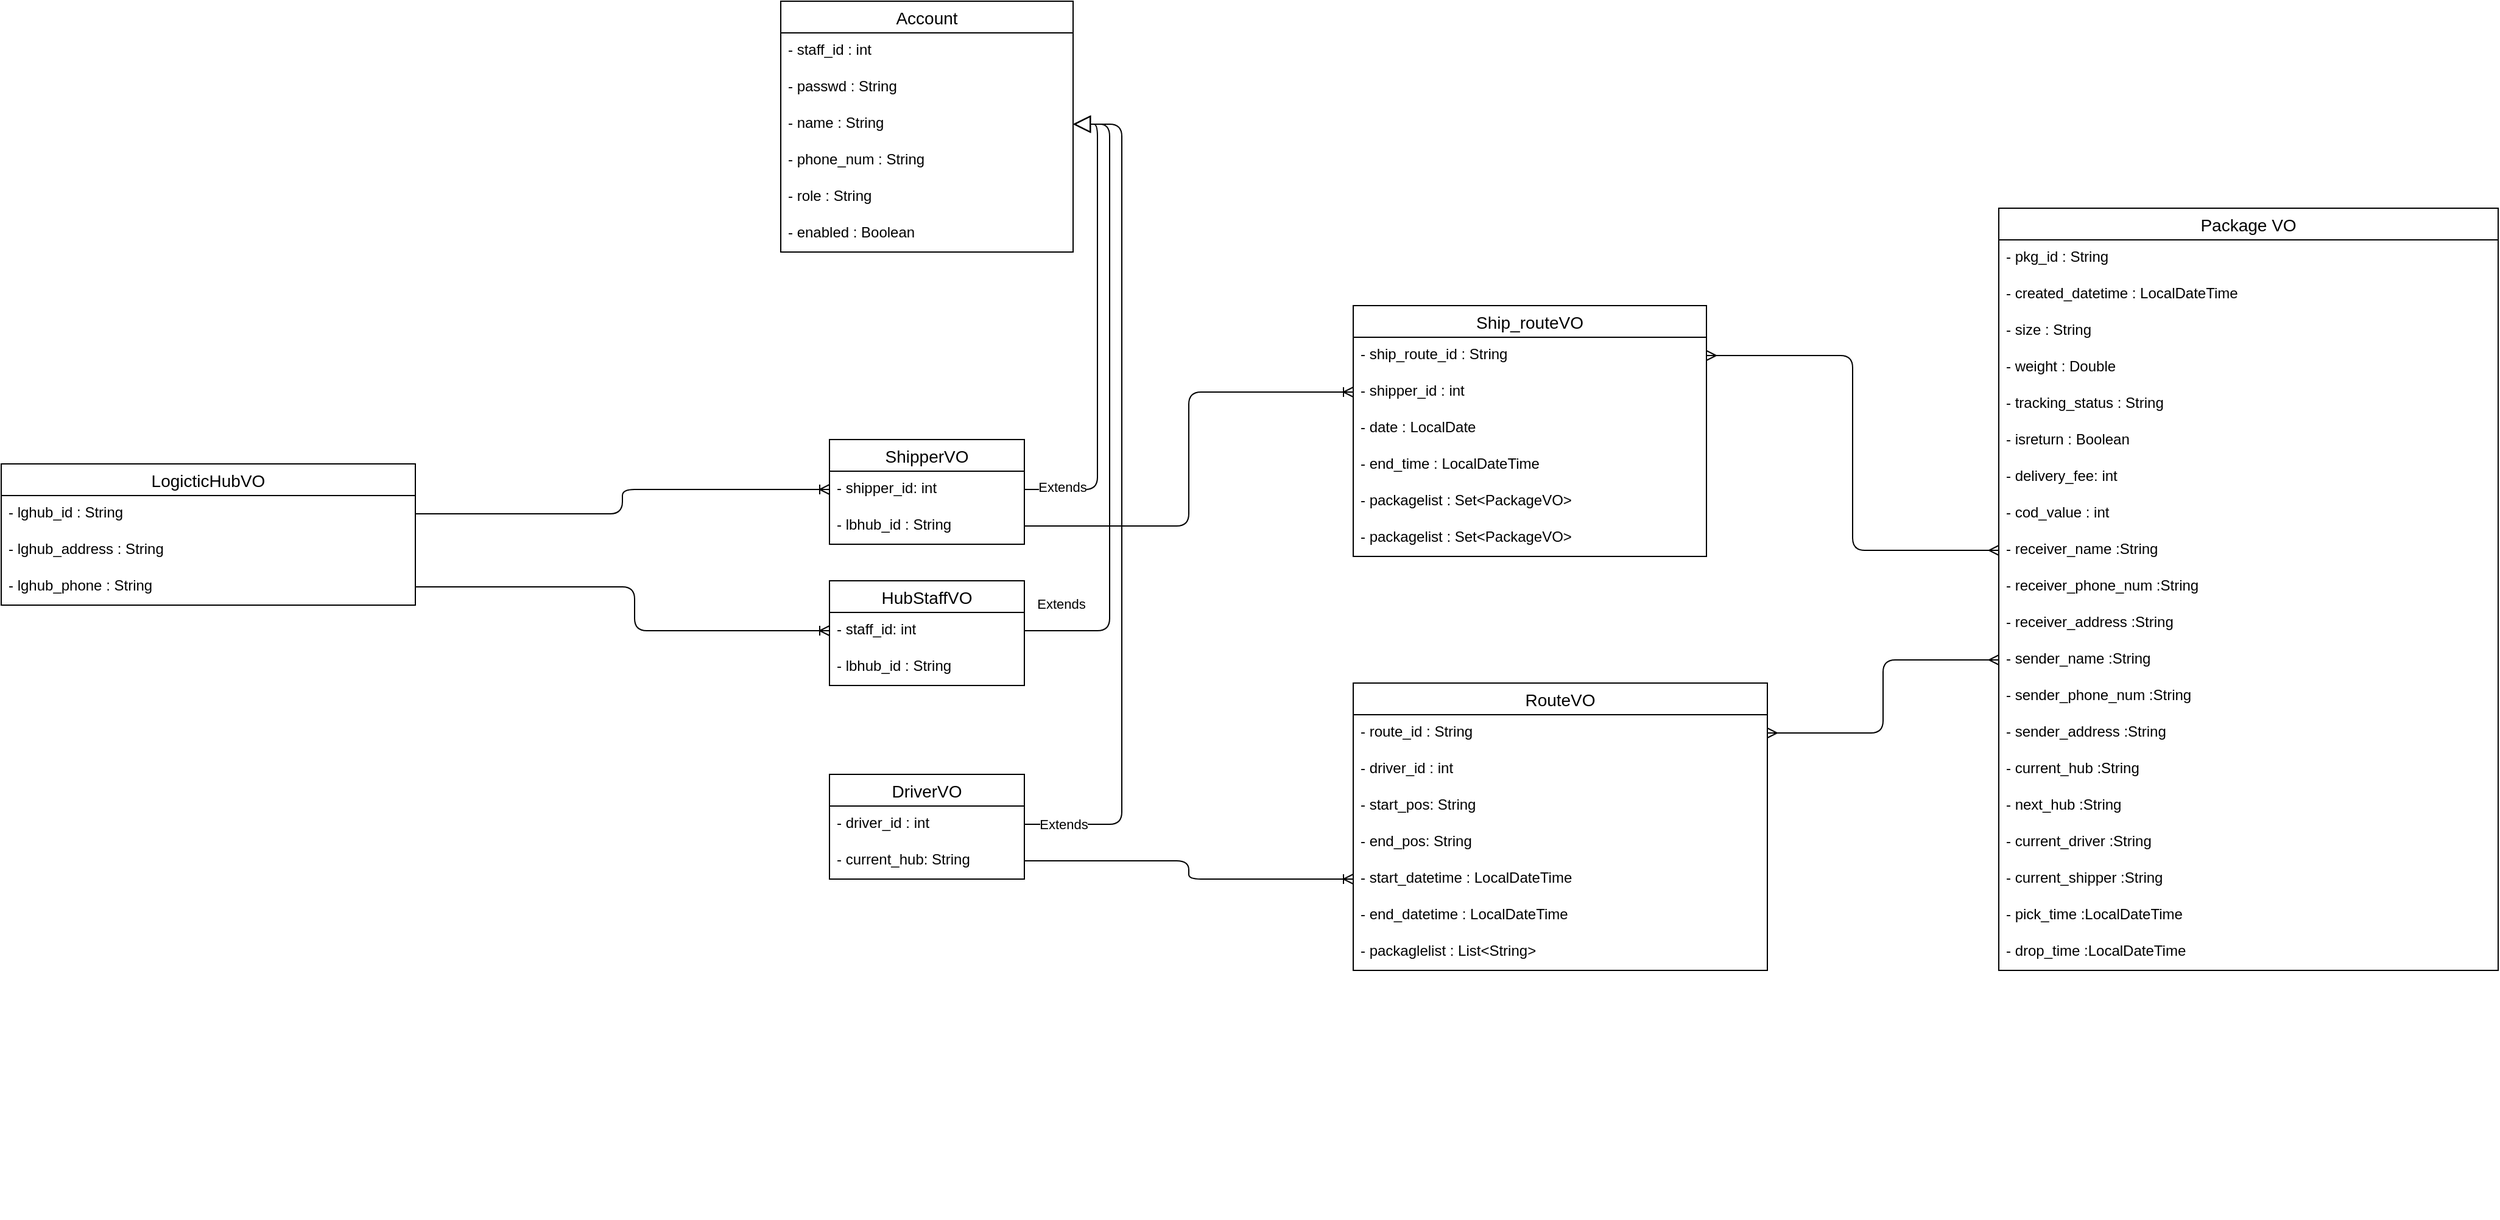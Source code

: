 <mxfile version="14.6.13" type="device" pages="2"><diagram id="MLr8wXasMFi5KF7xosLs" name="Classdiagram"><mxGraphModel dx="2410" dy="706" grid="1" gridSize="10" guides="1" tooltips="1" connect="1" arrows="1" fold="1" page="1" pageScale="1" pageWidth="850" pageHeight="1100" math="0" shadow="0"><root><mxCell id="0"/><mxCell id="1" parent="0"/><mxCell id="4JfcYDEWCVd89Lb7dJ5C-9" value="Package VO" style="swimlane;fontStyle=0;childLayout=stackLayout;horizontal=1;startSize=26;horizontalStack=0;resizeParent=1;resizeParentMax=0;resizeLast=0;collapsible=1;marginBottom=0;align=center;fontSize=14;" parent="1" vertex="1"><mxGeometry x="1060" y="530" width="410" height="626" as="geometry"><mxRectangle x="-30" y="-160" width="110" height="26" as="alternateBounds"/></mxGeometry></mxCell><mxCell id="4JfcYDEWCVd89Lb7dJ5C-10" value="- pkg_id : String" style="text;strokeColor=none;fillColor=none;spacingLeft=4;spacingRight=4;overflow=hidden;rotatable=0;points=[[0,0.5],[1,0.5]];portConstraint=eastwest;fontSize=12;" parent="4JfcYDEWCVd89Lb7dJ5C-9" vertex="1"><mxGeometry y="26" width="410" height="30" as="geometry"/></mxCell><mxCell id="4JfcYDEWCVd89Lb7dJ5C-11" value="- created_datetime : LocalDateTime" style="text;strokeColor=none;fillColor=none;spacingLeft=4;spacingRight=4;overflow=hidden;rotatable=0;points=[[0,0.5],[1,0.5]];portConstraint=eastwest;fontSize=12;" parent="4JfcYDEWCVd89Lb7dJ5C-9" vertex="1"><mxGeometry y="56" width="410" height="30" as="geometry"/></mxCell><mxCell id="4JfcYDEWCVd89Lb7dJ5C-12" value="- size : String" style="text;strokeColor=none;fillColor=none;spacingLeft=4;spacingRight=4;overflow=hidden;rotatable=0;points=[[0,0.5],[1,0.5]];portConstraint=eastwest;fontSize=12;" parent="4JfcYDEWCVd89Lb7dJ5C-9" vertex="1"><mxGeometry y="86" width="410" height="30" as="geometry"/></mxCell><mxCell id="4JfcYDEWCVd89Lb7dJ5C-14" value="- weight : Double" style="text;strokeColor=none;fillColor=none;spacingLeft=4;spacingRight=4;overflow=hidden;rotatable=0;points=[[0,0.5],[1,0.5]];portConstraint=eastwest;fontSize=12;" parent="4JfcYDEWCVd89Lb7dJ5C-9" vertex="1"><mxGeometry y="116" width="410" height="30" as="geometry"/></mxCell><mxCell id="4JfcYDEWCVd89Lb7dJ5C-15" value="- tracking_status : String " style="text;strokeColor=none;fillColor=none;spacingLeft=4;spacingRight=4;overflow=hidden;rotatable=0;points=[[0,0.5],[1,0.5]];portConstraint=eastwest;fontSize=12;" parent="4JfcYDEWCVd89Lb7dJ5C-9" vertex="1"><mxGeometry y="146" width="410" height="30" as="geometry"/></mxCell><mxCell id="4JfcYDEWCVd89Lb7dJ5C-16" value="- isreturn : Boolean" style="text;strokeColor=none;fillColor=none;spacingLeft=4;spacingRight=4;overflow=hidden;rotatable=0;points=[[0,0.5],[1,0.5]];portConstraint=eastwest;fontSize=12;" parent="4JfcYDEWCVd89Lb7dJ5C-9" vertex="1"><mxGeometry y="176" width="410" height="30" as="geometry"/></mxCell><mxCell id="4JfcYDEWCVd89Lb7dJ5C-17" value="- delivery_fee: int" style="text;strokeColor=none;fillColor=none;spacingLeft=4;spacingRight=4;overflow=hidden;rotatable=0;points=[[0,0.5],[1,0.5]];portConstraint=eastwest;fontSize=12;" parent="4JfcYDEWCVd89Lb7dJ5C-9" vertex="1"><mxGeometry y="206" width="410" height="30" as="geometry"/></mxCell><mxCell id="4JfcYDEWCVd89Lb7dJ5C-19" value="- cod_value : int" style="text;strokeColor=none;fillColor=none;spacingLeft=4;spacingRight=4;overflow=hidden;rotatable=0;points=[[0,0.5],[1,0.5]];portConstraint=eastwest;fontSize=12;" parent="4JfcYDEWCVd89Lb7dJ5C-9" vertex="1"><mxGeometry y="236" width="410" height="30" as="geometry"/></mxCell><mxCell id="4JfcYDEWCVd89Lb7dJ5C-27" value="- receiver_name :String" style="text;strokeColor=none;fillColor=none;spacingLeft=4;spacingRight=4;overflow=hidden;rotatable=0;points=[[0,0.5],[1,0.5]];portConstraint=eastwest;fontSize=12;" parent="4JfcYDEWCVd89Lb7dJ5C-9" vertex="1"><mxGeometry y="266" width="410" height="30" as="geometry"/></mxCell><mxCell id="4JfcYDEWCVd89Lb7dJ5C-25" value="- receiver_phone_num :String" style="text;strokeColor=none;fillColor=none;spacingLeft=4;spacingRight=4;overflow=hidden;rotatable=0;points=[[0,0.5],[1,0.5]];portConstraint=eastwest;fontSize=12;" parent="4JfcYDEWCVd89Lb7dJ5C-9" vertex="1"><mxGeometry y="296" width="410" height="30" as="geometry"/></mxCell><mxCell id="4JfcYDEWCVd89Lb7dJ5C-26" value="- receiver_address :String" style="text;strokeColor=none;fillColor=none;spacingLeft=4;spacingRight=4;overflow=hidden;rotatable=0;points=[[0,0.5],[1,0.5]];portConstraint=eastwest;fontSize=12;" parent="4JfcYDEWCVd89Lb7dJ5C-9" vertex="1"><mxGeometry y="326" width="410" height="30" as="geometry"/></mxCell><mxCell id="qE_H7avuO_VlN3YNXqJL-3" value="- sender_name :String" style="text;strokeColor=none;fillColor=none;spacingLeft=4;spacingRight=4;overflow=hidden;rotatable=0;points=[[0,0.5],[1,0.5]];portConstraint=eastwest;fontSize=12;" parent="4JfcYDEWCVd89Lb7dJ5C-9" vertex="1"><mxGeometry y="356" width="410" height="30" as="geometry"/></mxCell><mxCell id="qE_H7avuO_VlN3YNXqJL-4" value="- sender_phone_num :String" style="text;strokeColor=none;fillColor=none;spacingLeft=4;spacingRight=4;overflow=hidden;rotatable=0;points=[[0,0.5],[1,0.5]];portConstraint=eastwest;fontSize=12;" parent="4JfcYDEWCVd89Lb7dJ5C-9" vertex="1"><mxGeometry y="386" width="410" height="30" as="geometry"/></mxCell><mxCell id="qE_H7avuO_VlN3YNXqJL-40" value="- sender_address :String" style="text;strokeColor=none;fillColor=none;spacingLeft=4;spacingRight=4;overflow=hidden;rotatable=0;points=[[0,0.5],[1,0.5]];portConstraint=eastwest;fontSize=12;" parent="4JfcYDEWCVd89Lb7dJ5C-9" vertex="1"><mxGeometry y="416" width="410" height="30" as="geometry"/></mxCell><mxCell id="po3Xepq0a0Kzu9EVflf0-1" value="- current_hub :String" style="text;strokeColor=none;fillColor=none;spacingLeft=4;spacingRight=4;overflow=hidden;rotatable=0;points=[[0,0.5],[1,0.5]];portConstraint=eastwest;fontSize=12;" parent="4JfcYDEWCVd89Lb7dJ5C-9" vertex="1"><mxGeometry y="446" width="410" height="30" as="geometry"/></mxCell><mxCell id="l8GoLvCJ8NhjXPY6a0QI-4" value="- next_hub :String" style="text;strokeColor=none;fillColor=none;spacingLeft=4;spacingRight=4;overflow=hidden;rotatable=0;points=[[0,0.5],[1,0.5]];portConstraint=eastwest;fontSize=12;" vertex="1" parent="4JfcYDEWCVd89Lb7dJ5C-9"><mxGeometry y="476" width="410" height="30" as="geometry"/></mxCell><mxCell id="oJMrZJ5hmnBXDTroXfuP-1" value="- current_driver :String" style="text;strokeColor=none;fillColor=none;spacingLeft=4;spacingRight=4;overflow=hidden;rotatable=0;points=[[0,0.5],[1,0.5]];portConstraint=eastwest;fontSize=12;" parent="4JfcYDEWCVd89Lb7dJ5C-9" vertex="1"><mxGeometry y="506" width="410" height="30" as="geometry"/></mxCell><mxCell id="oJMrZJ5hmnBXDTroXfuP-2" value="- current_shipper :String" style="text;strokeColor=none;fillColor=none;spacingLeft=4;spacingRight=4;overflow=hidden;rotatable=0;points=[[0,0.5],[1,0.5]];portConstraint=eastwest;fontSize=12;" parent="4JfcYDEWCVd89Lb7dJ5C-9" vertex="1"><mxGeometry y="536" width="410" height="30" as="geometry"/></mxCell><mxCell id="l8GoLvCJ8NhjXPY6a0QI-1" value="- pick_time :LocalDateTime" style="text;strokeColor=none;fillColor=none;spacingLeft=4;spacingRight=4;overflow=hidden;rotatable=0;points=[[0,0.5],[1,0.5]];portConstraint=eastwest;fontSize=12;" vertex="1" parent="4JfcYDEWCVd89Lb7dJ5C-9"><mxGeometry y="566" width="410" height="30" as="geometry"/></mxCell><mxCell id="l8GoLvCJ8NhjXPY6a0QI-2" value="- drop_time :LocalDateTime" style="text;strokeColor=none;fillColor=none;spacingLeft=4;spacingRight=4;overflow=hidden;rotatable=0;points=[[0,0.5],[1,0.5]];portConstraint=eastwest;fontSize=12;" vertex="1" parent="4JfcYDEWCVd89Lb7dJ5C-9"><mxGeometry y="596" width="410" height="30" as="geometry"/></mxCell><mxCell id="4JfcYDEWCVd89Lb7dJ5C-20" value=" Account " style="swimlane;fontStyle=0;childLayout=stackLayout;horizontal=1;startSize=26;horizontalStack=0;resizeParent=1;resizeParentMax=0;resizeLast=0;collapsible=1;marginBottom=0;align=center;fontSize=14;" parent="1" vertex="1"><mxGeometry x="60" y="360" width="240" height="206" as="geometry"/></mxCell><mxCell id="4JfcYDEWCVd89Lb7dJ5C-21" value="- staff_id : int" style="text;strokeColor=none;fillColor=none;spacingLeft=4;spacingRight=4;overflow=hidden;rotatable=0;points=[[0,0.5],[1,0.5]];portConstraint=eastwest;fontSize=12;" parent="4JfcYDEWCVd89Lb7dJ5C-20" vertex="1"><mxGeometry y="26" width="240" height="30" as="geometry"/></mxCell><mxCell id="4JfcYDEWCVd89Lb7dJ5C-29" value="- passwd : String" style="text;strokeColor=none;fillColor=none;spacingLeft=4;spacingRight=4;overflow=hidden;rotatable=0;points=[[0,0.5],[1,0.5]];portConstraint=eastwest;fontSize=12;" parent="4JfcYDEWCVd89Lb7dJ5C-20" vertex="1"><mxGeometry y="56" width="240" height="30" as="geometry"/></mxCell><mxCell id="4JfcYDEWCVd89Lb7dJ5C-22" value="- name : String" style="text;strokeColor=none;fillColor=none;spacingLeft=4;spacingRight=4;overflow=hidden;rotatable=0;points=[[0,0.5],[1,0.5]];portConstraint=eastwest;fontSize=12;" parent="4JfcYDEWCVd89Lb7dJ5C-20" vertex="1"><mxGeometry y="86" width="240" height="30" as="geometry"/></mxCell><mxCell id="4JfcYDEWCVd89Lb7dJ5C-23" value="- phone_num : String" style="text;strokeColor=none;fillColor=none;spacingLeft=4;spacingRight=4;overflow=hidden;rotatable=0;points=[[0,0.5],[1,0.5]];portConstraint=eastwest;fontSize=12;" parent="4JfcYDEWCVd89Lb7dJ5C-20" vertex="1"><mxGeometry y="116" width="240" height="30" as="geometry"/></mxCell><mxCell id="4JfcYDEWCVd89Lb7dJ5C-30" value="- role : String" style="text;strokeColor=none;fillColor=none;spacingLeft=4;spacingRight=4;overflow=hidden;rotatable=0;points=[[0,0.5],[1,0.5]];portConstraint=eastwest;fontSize=12;" parent="4JfcYDEWCVd89Lb7dJ5C-20" vertex="1"><mxGeometry y="146" width="240" height="30" as="geometry"/></mxCell><mxCell id="l8GoLvCJ8NhjXPY6a0QI-23" value="- enabled : Boolean" style="text;strokeColor=none;fillColor=none;spacingLeft=4;spacingRight=4;overflow=hidden;rotatable=0;points=[[0,0.5],[1,0.5]];portConstraint=eastwest;fontSize=12;" vertex="1" parent="4JfcYDEWCVd89Lb7dJ5C-20"><mxGeometry y="176" width="240" height="30" as="geometry"/></mxCell><mxCell id="4JfcYDEWCVd89Lb7dJ5C-31" value="LogicticHubVO" style="swimlane;fontStyle=0;childLayout=stackLayout;horizontal=1;startSize=26;horizontalStack=0;resizeParent=1;resizeParentMax=0;resizeLast=0;collapsible=1;marginBottom=0;align=center;fontSize=14;" parent="1" vertex="1"><mxGeometry x="-580" y="740" width="340" height="116" as="geometry"/></mxCell><mxCell id="4JfcYDEWCVd89Lb7dJ5C-32" value="- lghub_id : String" style="text;strokeColor=none;fillColor=none;spacingLeft=4;spacingRight=4;overflow=hidden;rotatable=0;points=[[0,0.5],[1,0.5]];portConstraint=eastwest;fontSize=12;" parent="4JfcYDEWCVd89Lb7dJ5C-31" vertex="1"><mxGeometry y="26" width="340" height="30" as="geometry"/></mxCell><mxCell id="4JfcYDEWCVd89Lb7dJ5C-33" value="- lghub_address : String" style="text;strokeColor=none;fillColor=none;spacingLeft=4;spacingRight=4;overflow=hidden;rotatable=0;points=[[0,0.5],[1,0.5]];portConstraint=eastwest;fontSize=12;" parent="4JfcYDEWCVd89Lb7dJ5C-31" vertex="1"><mxGeometry y="56" width="340" height="30" as="geometry"/></mxCell><mxCell id="4JfcYDEWCVd89Lb7dJ5C-34" value="- lghub_phone : String" style="text;strokeColor=none;fillColor=none;spacingLeft=4;spacingRight=4;overflow=hidden;rotatable=0;points=[[0,0.5],[1,0.5]];portConstraint=eastwest;fontSize=12;" parent="4JfcYDEWCVd89Lb7dJ5C-31" vertex="1"><mxGeometry y="86" width="340" height="30" as="geometry"/></mxCell><mxCell id="4JfcYDEWCVd89Lb7dJ5C-45" value="RouteVO" style="swimlane;fontStyle=0;childLayout=stackLayout;horizontal=1;startSize=26;horizontalStack=0;resizeParent=1;resizeParentMax=0;resizeLast=0;collapsible=1;marginBottom=0;align=center;fontSize=14;" parent="1" vertex="1"><mxGeometry x="530" y="920" width="340" height="236" as="geometry"/></mxCell><mxCell id="4JfcYDEWCVd89Lb7dJ5C-46" value="- route_id : String" style="text;strokeColor=none;fillColor=none;spacingLeft=4;spacingRight=4;overflow=hidden;rotatable=0;points=[[0,0.5],[1,0.5]];portConstraint=eastwest;fontSize=12;" parent="4JfcYDEWCVd89Lb7dJ5C-45" vertex="1"><mxGeometry y="26" width="340" height="30" as="geometry"/></mxCell><mxCell id="4JfcYDEWCVd89Lb7dJ5C-47" value="- driver_id : int" style="text;strokeColor=none;fillColor=none;spacingLeft=4;spacingRight=4;overflow=hidden;rotatable=0;points=[[0,0.5],[1,0.5]];portConstraint=eastwest;fontSize=12;" parent="4JfcYDEWCVd89Lb7dJ5C-45" vertex="1"><mxGeometry y="56" width="340" height="30" as="geometry"/></mxCell><mxCell id="4xoMrJFSGleJoee2sZj9-1" value="- start_pos: String" style="text;strokeColor=none;fillColor=none;spacingLeft=4;spacingRight=4;overflow=hidden;rotatable=0;points=[[0,0.5],[1,0.5]];portConstraint=eastwest;fontSize=12;" parent="4JfcYDEWCVd89Lb7dJ5C-45" vertex="1"><mxGeometry y="86" width="340" height="30" as="geometry"/></mxCell><mxCell id="4xoMrJFSGleJoee2sZj9-2" value="- end_pos: String" style="text;strokeColor=none;fillColor=none;spacingLeft=4;spacingRight=4;overflow=hidden;rotatable=0;points=[[0,0.5],[1,0.5]];portConstraint=eastwest;fontSize=12;" parent="4JfcYDEWCVd89Lb7dJ5C-45" vertex="1"><mxGeometry y="116" width="340" height="30" as="geometry"/></mxCell><mxCell id="qE_H7avuO_VlN3YNXqJL-20" value="- start_datetime : LocalDateTime" style="text;strokeColor=none;fillColor=none;spacingLeft=4;spacingRight=4;overflow=hidden;rotatable=0;points=[[0,0.5],[1,0.5]];portConstraint=eastwest;fontSize=12;" parent="4JfcYDEWCVd89Lb7dJ5C-45" vertex="1"><mxGeometry y="146" width="340" height="30" as="geometry"/></mxCell><mxCell id="qE_H7avuO_VlN3YNXqJL-21" value="- end_datetime : LocalDateTime" style="text;strokeColor=none;fillColor=none;spacingLeft=4;spacingRight=4;overflow=hidden;rotatable=0;points=[[0,0.5],[1,0.5]];portConstraint=eastwest;fontSize=12;" parent="4JfcYDEWCVd89Lb7dJ5C-45" vertex="1"><mxGeometry y="176" width="340" height="30" as="geometry"/></mxCell><mxCell id="QasEewENX0ng6rJj2dzw-80" value="- packaglelist : List&lt;String&gt;" style="text;strokeColor=none;fillColor=none;spacingLeft=4;spacingRight=4;overflow=hidden;rotatable=0;points=[[0,0.5],[1,0.5]];portConstraint=eastwest;fontSize=12;" parent="4JfcYDEWCVd89Lb7dJ5C-45" vertex="1"><mxGeometry y="206" width="340" height="30" as="geometry"/></mxCell><mxCell id="qE_H7avuO_VlN3YNXqJL-32" value="Ship_routeVO" style="swimlane;fontStyle=0;childLayout=stackLayout;horizontal=1;startSize=26;horizontalStack=0;resizeParent=1;resizeParentMax=0;resizeLast=0;collapsible=1;marginBottom=0;align=center;fontSize=14;" parent="1" vertex="1"><mxGeometry x="530" y="610" width="290" height="206" as="geometry"/></mxCell><mxCell id="qE_H7avuO_VlN3YNXqJL-33" value="- ship_route_id : String" style="text;strokeColor=none;fillColor=none;spacingLeft=4;spacingRight=4;overflow=hidden;rotatable=0;points=[[0,0.5],[1,0.5]];portConstraint=eastwest;fontSize=12;" parent="qE_H7avuO_VlN3YNXqJL-32" vertex="1"><mxGeometry y="26" width="290" height="30" as="geometry"/></mxCell><mxCell id="qE_H7avuO_VlN3YNXqJL-34" value="- shipper_id : int" style="text;strokeColor=none;fillColor=none;spacingLeft=4;spacingRight=4;overflow=hidden;rotatable=0;points=[[0,0.5],[1,0.5]];portConstraint=eastwest;fontSize=12;" parent="qE_H7avuO_VlN3YNXqJL-32" vertex="1"><mxGeometry y="56" width="290" height="30" as="geometry"/></mxCell><mxCell id="qE_H7avuO_VlN3YNXqJL-35" value="- date : LocalDate" style="text;strokeColor=none;fillColor=none;spacingLeft=4;spacingRight=4;overflow=hidden;rotatable=0;points=[[0,0.5],[1,0.5]];portConstraint=eastwest;fontSize=12;" parent="qE_H7avuO_VlN3YNXqJL-32" vertex="1"><mxGeometry y="86" width="290" height="30" as="geometry"/></mxCell><mxCell id="l8GoLvCJ8NhjXPY6a0QI-63" value="- end_time : LocalDateTime" style="text;strokeColor=none;fillColor=none;spacingLeft=4;spacingRight=4;overflow=hidden;rotatable=0;points=[[0,0.5],[1,0.5]];portConstraint=eastwest;fontSize=12;" vertex="1" parent="qE_H7avuO_VlN3YNXqJL-32"><mxGeometry y="116" width="290" height="30" as="geometry"/></mxCell><mxCell id="QasEewENX0ng6rJj2dzw-65" value="- packagelist : Set&lt;PackageVO&gt;" style="text;strokeColor=none;fillColor=none;spacingLeft=4;spacingRight=4;overflow=hidden;rotatable=0;points=[[0,0.5],[1,0.5]];portConstraint=eastwest;fontSize=12;" parent="qE_H7avuO_VlN3YNXqJL-32" vertex="1"><mxGeometry y="146" width="290" height="30" as="geometry"/></mxCell><mxCell id="ShQ0C9hgH1_COEWvnywx-2" value="- packagelist : Set&lt;PackageVO&gt;" style="text;strokeColor=none;fillColor=none;spacingLeft=4;spacingRight=4;overflow=hidden;rotatable=0;points=[[0,0.5],[1,0.5]];portConstraint=eastwest;fontSize=12;" vertex="1" parent="qE_H7avuO_VlN3YNXqJL-32"><mxGeometry y="176" width="290" height="30" as="geometry"/></mxCell><mxCell id="QasEewENX0ng6rJj2dzw-1" value="ShipperVO" style="swimlane;fontStyle=0;childLayout=stackLayout;horizontal=1;startSize=26;horizontalStack=0;resizeParent=1;resizeParentMax=0;resizeLast=0;collapsible=1;marginBottom=0;align=center;fontSize=14;" parent="1" vertex="1"><mxGeometry x="100" y="720" width="160" height="86" as="geometry"/></mxCell><mxCell id="QasEewENX0ng6rJj2dzw-3" value="- shipper_id: int" style="text;strokeColor=none;fillColor=none;spacingLeft=4;spacingRight=4;overflow=hidden;rotatable=0;points=[[0,0.5],[1,0.5]];portConstraint=eastwest;fontSize=12;" parent="QasEewENX0ng6rJj2dzw-1" vertex="1"><mxGeometry y="26" width="160" height="30" as="geometry"/></mxCell><mxCell id="Pvu4ZZGyKyOiEpNwiHNE-6" value="- lbhub_id : String" style="text;strokeColor=none;fillColor=none;spacingLeft=4;spacingRight=4;overflow=hidden;rotatable=0;points=[[0,0.5],[1,0.5]];portConstraint=eastwest;fontSize=12;" parent="QasEewENX0ng6rJj2dzw-1" vertex="1"><mxGeometry y="56" width="160" height="30" as="geometry"/></mxCell><mxCell id="QasEewENX0ng6rJj2dzw-9" value="HubStaffVO" style="swimlane;fontStyle=0;childLayout=stackLayout;horizontal=1;startSize=26;horizontalStack=0;resizeParent=1;resizeParentMax=0;resizeLast=0;collapsible=1;marginBottom=0;align=center;fontSize=14;" parent="1" vertex="1"><mxGeometry x="100" y="836" width="160" height="86" as="geometry"/></mxCell><mxCell id="QasEewENX0ng6rJj2dzw-11" value="- staff_id: int" style="text;strokeColor=none;fillColor=none;spacingLeft=4;spacingRight=4;overflow=hidden;rotatable=0;points=[[0,0.5],[1,0.5]];portConstraint=eastwest;fontSize=12;" parent="QasEewENX0ng6rJj2dzw-9" vertex="1"><mxGeometry y="26" width="160" height="30" as="geometry"/></mxCell><mxCell id="Pvu4ZZGyKyOiEpNwiHNE-7" value="- lbhub_id : String" style="text;strokeColor=none;fillColor=none;spacingLeft=4;spacingRight=4;overflow=hidden;rotatable=0;points=[[0,0.5],[1,0.5]];portConstraint=eastwest;fontSize=12;" parent="QasEewENX0ng6rJj2dzw-9" vertex="1"><mxGeometry y="56" width="160" height="30" as="geometry"/></mxCell><mxCell id="QasEewENX0ng6rJj2dzw-48" value="" style="endArrow=block;endFill=0;endSize=12;html=1;entryX=1;entryY=0.5;entryDx=0;entryDy=0;edgeStyle=orthogonalEdgeStyle;exitX=1;exitY=0.5;exitDx=0;exitDy=0;" parent="1" source="QasEewENX0ng6rJj2dzw-3" target="4JfcYDEWCVd89Lb7dJ5C-22" edge="1"><mxGeometry width="160" relative="1" as="geometry"><mxPoint x="250" y="806" as="sourcePoint"/><mxPoint x="370" y="681" as="targetPoint"/><Array as="points"><mxPoint x="320" y="761"/><mxPoint x="320" y="461"/></Array></mxGeometry></mxCell><mxCell id="QasEewENX0ng6rJj2dzw-49" value="" style="endArrow=block;endFill=0;endSize=12;html=1;exitX=1;exitY=0.5;exitDx=0;exitDy=0;entryX=1;entryY=0.5;entryDx=0;entryDy=0;edgeStyle=orthogonalEdgeStyle;" parent="1" target="4JfcYDEWCVd89Lb7dJ5C-22" edge="1"><mxGeometry width="160" relative="1" as="geometry"><mxPoint x="260" y="877" as="sourcePoint"/><mxPoint x="240" y="811" as="targetPoint"/><Array as="points"><mxPoint x="330" y="877"/><mxPoint x="330" y="461"/></Array></mxGeometry></mxCell><mxCell id="QasEewENX0ng6rJj2dzw-53" value="Extends" style="edgeLabel;html=1;align=center;verticalAlign=middle;resizable=0;points=[];" parent="QasEewENX0ng6rJj2dzw-49" vertex="1" connectable="0"><mxGeometry x="-0.448" y="-3" relative="1" as="geometry"><mxPoint x="-43" y="50" as="offset"/></mxGeometry></mxCell><mxCell id="QasEewENX0ng6rJj2dzw-50" value="" style="endArrow=block;endFill=0;endSize=12;html=1;edgeStyle=elbowEdgeStyle;entryX=1;entryY=0.5;entryDx=0;entryDy=0;" parent="1" source="Pvu4ZZGyKyOiEpNwiHNE-3" target="4JfcYDEWCVd89Lb7dJ5C-22" edge="1"><mxGeometry width="160" relative="1" as="geometry"><mxPoint x="280" y="1471" as="sourcePoint"/><mxPoint x="179" y="651" as="targetPoint"/><Array as="points"><mxPoint x="340" y="860"/></Array></mxGeometry></mxCell><mxCell id="QasEewENX0ng6rJj2dzw-54" value="Extends" style="edgeLabel;html=1;align=center;verticalAlign=middle;resizable=0;points=[];" parent="1" vertex="1" connectable="0"><mxGeometry x="324.997" y="748.0" as="geometry"><mxPoint x="-34" y="11" as="offset"/></mxGeometry></mxCell><mxCell id="QasEewENX0ng6rJj2dzw-55" value="Extends" style="edgeLabel;html=1;align=center;verticalAlign=middle;resizable=0;points=[];" parent="1" vertex="1" connectable="0"><mxGeometry x="349.997" y="1360.0" as="geometry"><mxPoint x="-58" y="-324" as="offset"/></mxGeometry></mxCell><mxCell id="Pvu4ZZGyKyOiEpNwiHNE-2" value="DriverVO" style="swimlane;fontStyle=0;childLayout=stackLayout;horizontal=1;startSize=26;horizontalStack=0;resizeParent=1;resizeParentMax=0;resizeLast=0;collapsible=1;marginBottom=0;align=center;fontSize=14;" parent="1" vertex="1"><mxGeometry x="100" y="995" width="160" height="86" as="geometry"/></mxCell><mxCell id="Pvu4ZZGyKyOiEpNwiHNE-3" value="- driver_id : int" style="text;strokeColor=none;fillColor=none;spacingLeft=4;spacingRight=4;overflow=hidden;rotatable=0;points=[[0,0.5],[1,0.5]];portConstraint=eastwest;fontSize=12;" parent="Pvu4ZZGyKyOiEpNwiHNE-2" vertex="1"><mxGeometry y="26" width="160" height="30" as="geometry"/></mxCell><mxCell id="Pvu4ZZGyKyOiEpNwiHNE-5" value="- current_hub: String" style="text;strokeColor=none;fillColor=none;spacingLeft=4;spacingRight=4;overflow=hidden;rotatable=0;points=[[0,0.5],[1,0.5]];portConstraint=eastwest;fontSize=12;" parent="Pvu4ZZGyKyOiEpNwiHNE-2" vertex="1"><mxGeometry y="56" width="160" height="30" as="geometry"/></mxCell><mxCell id="l8GoLvCJ8NhjXPY6a0QI-72" value="" style="edgeStyle=elbowEdgeStyle;fontSize=12;html=1;endArrow=ERoneToMany;entryX=0;entryY=0.5;entryDx=0;entryDy=0;exitX=1;exitY=0.5;exitDx=0;exitDy=0;" edge="1" parent="1" source="4JfcYDEWCVd89Lb7dJ5C-32" target="QasEewENX0ng6rJj2dzw-3"><mxGeometry width="100" height="100" relative="1" as="geometry"><mxPoint x="-60" y="1010" as="sourcePoint"/><mxPoint x="40" y="910" as="targetPoint"/><Array as="points"><mxPoint x="-70" y="790"/></Array></mxGeometry></mxCell><mxCell id="l8GoLvCJ8NhjXPY6a0QI-73" value="" style="edgeStyle=elbowEdgeStyle;fontSize=12;html=1;endArrow=ERoneToMany;entryX=0;entryY=0.5;entryDx=0;entryDy=0;exitX=1;exitY=0.5;exitDx=0;exitDy=0;" edge="1" parent="1" source="4JfcYDEWCVd89Lb7dJ5C-34" target="QasEewENX0ng6rJj2dzw-11"><mxGeometry width="100" height="100" relative="1" as="geometry"><mxPoint x="-20" y="1120" as="sourcePoint"/><mxPoint x="90" y="890" as="targetPoint"/><Array as="points"><mxPoint x="-60" y="877"/></Array></mxGeometry></mxCell><mxCell id="l8GoLvCJ8NhjXPY6a0QI-74" value="" style="edgeStyle=elbowEdgeStyle;fontSize=12;html=1;endArrow=ERmany;startArrow=ERmany;" edge="1" parent="1" source="qE_H7avuO_VlN3YNXqJL-33" target="4JfcYDEWCVd89Lb7dJ5C-27"><mxGeometry width="100" height="100" relative="1" as="geometry"><mxPoint x="180" y="1220" as="sourcePoint"/><mxPoint x="280" y="1120" as="targetPoint"/></mxGeometry></mxCell><mxCell id="l8GoLvCJ8NhjXPY6a0QI-75" value="" style="edgeStyle=elbowEdgeStyle;fontSize=12;html=1;endArrow=ERmany;startArrow=ERmany;" edge="1" parent="1" source="4JfcYDEWCVd89Lb7dJ5C-46" target="qE_H7avuO_VlN3YNXqJL-3"><mxGeometry width="100" height="100" relative="1" as="geometry"><mxPoint x="300" y="1350" as="sourcePoint"/><mxPoint x="470" y="340" as="targetPoint"/></mxGeometry></mxCell><mxCell id="l8GoLvCJ8NhjXPY6a0QI-76" value="" style="fontSize=12;html=1;endArrow=ERoneToMany;exitX=1;exitY=0.5;exitDx=0;exitDy=0;edgeStyle=orthogonalEdgeStyle;elbow=vertical;entryX=0;entryY=0.5;entryDx=0;entryDy=0;" edge="1" parent="1" source="Pvu4ZZGyKyOiEpNwiHNE-5" target="qE_H7avuO_VlN3YNXqJL-20"><mxGeometry width="100" height="100" relative="1" as="geometry"><mxPoint x="-120" y="1460" as="sourcePoint"/><mxPoint x="530" y="1066" as="targetPoint"/></mxGeometry></mxCell><mxCell id="ShQ0C9hgH1_COEWvnywx-4" value="" style="fontSize=12;html=1;endArrow=ERoneToMany;exitX=1;exitY=0.5;exitDx=0;exitDy=0;edgeStyle=orthogonalEdgeStyle;elbow=vertical;" edge="1" parent="1" source="Pvu4ZZGyKyOiEpNwiHNE-6" target="qE_H7avuO_VlN3YNXqJL-34"><mxGeometry width="100" height="100" relative="1" as="geometry"><mxPoint x="230" y="650" as="sourcePoint"/><mxPoint x="500" y="665" as="targetPoint"/></mxGeometry></mxCell></root></mxGraphModel></diagram><diagram name="With others classes" id="Bgqp0tR785Mz4-2KLeVQ"><mxGraphModel dx="2792" dy="1594" grid="1" gridSize="10" guides="1" tooltips="1" connect="1" arrows="1" fold="1" page="1" pageScale="1" pageWidth="850" pageHeight="1100" math="0" shadow="0"><root><mxCell id="bQh0ldl7VKcWawYHIuux-0"/><mxCell id="bQh0ldl7VKcWawYHIuux-1" parent="bQh0ldl7VKcWawYHIuux-0"/><mxCell id="bQh0ldl7VKcWawYHIuux-2" value="Package VO" style="swimlane;fontStyle=0;childLayout=stackLayout;horizontal=1;startSize=26;horizontalStack=0;resizeParent=1;resizeParentMax=0;resizeLast=0;collapsible=1;marginBottom=0;align=center;fontSize=14;" vertex="1" parent="bQh0ldl7VKcWawYHIuux-1"><mxGeometry x="470" y="-10" width="410" height="626" as="geometry"><mxRectangle x="-30" y="-160" width="110" height="26" as="alternateBounds"/></mxGeometry></mxCell><mxCell id="bQh0ldl7VKcWawYHIuux-3" value="- pkg_id : String" style="text;strokeColor=none;fillColor=none;spacingLeft=4;spacingRight=4;overflow=hidden;rotatable=0;points=[[0,0.5],[1,0.5]];portConstraint=eastwest;fontSize=12;" vertex="1" parent="bQh0ldl7VKcWawYHIuux-2"><mxGeometry y="26" width="410" height="30" as="geometry"/></mxCell><mxCell id="bQh0ldl7VKcWawYHIuux-4" value="- created_datetime : LocalDateTime" style="text;strokeColor=none;fillColor=none;spacingLeft=4;spacingRight=4;overflow=hidden;rotatable=0;points=[[0,0.5],[1,0.5]];portConstraint=eastwest;fontSize=12;" vertex="1" parent="bQh0ldl7VKcWawYHIuux-2"><mxGeometry y="56" width="410" height="30" as="geometry"/></mxCell><mxCell id="bQh0ldl7VKcWawYHIuux-5" value="- size : String" style="text;strokeColor=none;fillColor=none;spacingLeft=4;spacingRight=4;overflow=hidden;rotatable=0;points=[[0,0.5],[1,0.5]];portConstraint=eastwest;fontSize=12;" vertex="1" parent="bQh0ldl7VKcWawYHIuux-2"><mxGeometry y="86" width="410" height="30" as="geometry"/></mxCell><mxCell id="bQh0ldl7VKcWawYHIuux-6" value="- weight : Double" style="text;strokeColor=none;fillColor=none;spacingLeft=4;spacingRight=4;overflow=hidden;rotatable=0;points=[[0,0.5],[1,0.5]];portConstraint=eastwest;fontSize=12;" vertex="1" parent="bQh0ldl7VKcWawYHIuux-2"><mxGeometry y="116" width="410" height="30" as="geometry"/></mxCell><mxCell id="bQh0ldl7VKcWawYHIuux-7" value="- tracking_status : String " style="text;strokeColor=none;fillColor=none;spacingLeft=4;spacingRight=4;overflow=hidden;rotatable=0;points=[[0,0.5],[1,0.5]];portConstraint=eastwest;fontSize=12;" vertex="1" parent="bQh0ldl7VKcWawYHIuux-2"><mxGeometry y="146" width="410" height="30" as="geometry"/></mxCell><mxCell id="bQh0ldl7VKcWawYHIuux-8" value="- isreturn : Boolean" style="text;strokeColor=none;fillColor=none;spacingLeft=4;spacingRight=4;overflow=hidden;rotatable=0;points=[[0,0.5],[1,0.5]];portConstraint=eastwest;fontSize=12;" vertex="1" parent="bQh0ldl7VKcWawYHIuux-2"><mxGeometry y="176" width="410" height="30" as="geometry"/></mxCell><mxCell id="bQh0ldl7VKcWawYHIuux-9" value="- delivery_fee: int" style="text;strokeColor=none;fillColor=none;spacingLeft=4;spacingRight=4;overflow=hidden;rotatable=0;points=[[0,0.5],[1,0.5]];portConstraint=eastwest;fontSize=12;" vertex="1" parent="bQh0ldl7VKcWawYHIuux-2"><mxGeometry y="206" width="410" height="30" as="geometry"/></mxCell><mxCell id="bQh0ldl7VKcWawYHIuux-10" value="- cod_value : int" style="text;strokeColor=none;fillColor=none;spacingLeft=4;spacingRight=4;overflow=hidden;rotatable=0;points=[[0,0.5],[1,0.5]];portConstraint=eastwest;fontSize=12;" vertex="1" parent="bQh0ldl7VKcWawYHIuux-2"><mxGeometry y="236" width="410" height="30" as="geometry"/></mxCell><mxCell id="bQh0ldl7VKcWawYHIuux-11" value="- receiver_name :String" style="text;strokeColor=none;fillColor=none;spacingLeft=4;spacingRight=4;overflow=hidden;rotatable=0;points=[[0,0.5],[1,0.5]];portConstraint=eastwest;fontSize=12;" vertex="1" parent="bQh0ldl7VKcWawYHIuux-2"><mxGeometry y="266" width="410" height="30" as="geometry"/></mxCell><mxCell id="bQh0ldl7VKcWawYHIuux-12" value="- receiver_phone_num :String" style="text;strokeColor=none;fillColor=none;spacingLeft=4;spacingRight=4;overflow=hidden;rotatable=0;points=[[0,0.5],[1,0.5]];portConstraint=eastwest;fontSize=12;" vertex="1" parent="bQh0ldl7VKcWawYHIuux-2"><mxGeometry y="296" width="410" height="30" as="geometry"/></mxCell><mxCell id="bQh0ldl7VKcWawYHIuux-13" value="- receiver_address :String" style="text;strokeColor=none;fillColor=none;spacingLeft=4;spacingRight=4;overflow=hidden;rotatable=0;points=[[0,0.5],[1,0.5]];portConstraint=eastwest;fontSize=12;" vertex="1" parent="bQh0ldl7VKcWawYHIuux-2"><mxGeometry y="326" width="410" height="30" as="geometry"/></mxCell><mxCell id="bQh0ldl7VKcWawYHIuux-14" value="- sender_name :String" style="text;strokeColor=none;fillColor=none;spacingLeft=4;spacingRight=4;overflow=hidden;rotatable=0;points=[[0,0.5],[1,0.5]];portConstraint=eastwest;fontSize=12;" vertex="1" parent="bQh0ldl7VKcWawYHIuux-2"><mxGeometry y="356" width="410" height="30" as="geometry"/></mxCell><mxCell id="bQh0ldl7VKcWawYHIuux-15" value="- sender_phone_num :String" style="text;strokeColor=none;fillColor=none;spacingLeft=4;spacingRight=4;overflow=hidden;rotatable=0;points=[[0,0.5],[1,0.5]];portConstraint=eastwest;fontSize=12;" vertex="1" parent="bQh0ldl7VKcWawYHIuux-2"><mxGeometry y="386" width="410" height="30" as="geometry"/></mxCell><mxCell id="bQh0ldl7VKcWawYHIuux-16" value="- sender_address :String" style="text;strokeColor=none;fillColor=none;spacingLeft=4;spacingRight=4;overflow=hidden;rotatable=0;points=[[0,0.5],[1,0.5]];portConstraint=eastwest;fontSize=12;" vertex="1" parent="bQh0ldl7VKcWawYHIuux-2"><mxGeometry y="416" width="410" height="30" as="geometry"/></mxCell><mxCell id="bQh0ldl7VKcWawYHIuux-17" value="- current_hub :String" style="text;strokeColor=none;fillColor=none;spacingLeft=4;spacingRight=4;overflow=hidden;rotatable=0;points=[[0,0.5],[1,0.5]];portConstraint=eastwest;fontSize=12;" vertex="1" parent="bQh0ldl7VKcWawYHIuux-2"><mxGeometry y="446" width="410" height="30" as="geometry"/></mxCell><mxCell id="bQh0ldl7VKcWawYHIuux-18" value="- next_hub :String" style="text;strokeColor=none;fillColor=none;spacingLeft=4;spacingRight=4;overflow=hidden;rotatable=0;points=[[0,0.5],[1,0.5]];portConstraint=eastwest;fontSize=12;" vertex="1" parent="bQh0ldl7VKcWawYHIuux-2"><mxGeometry y="476" width="410" height="30" as="geometry"/></mxCell><mxCell id="bQh0ldl7VKcWawYHIuux-19" value="- current_driver :String" style="text;strokeColor=none;fillColor=none;spacingLeft=4;spacingRight=4;overflow=hidden;rotatable=0;points=[[0,0.5],[1,0.5]];portConstraint=eastwest;fontSize=12;" vertex="1" parent="bQh0ldl7VKcWawYHIuux-2"><mxGeometry y="506" width="410" height="30" as="geometry"/></mxCell><mxCell id="bQh0ldl7VKcWawYHIuux-20" value="- current_shipper :String" style="text;strokeColor=none;fillColor=none;spacingLeft=4;spacingRight=4;overflow=hidden;rotatable=0;points=[[0,0.5],[1,0.5]];portConstraint=eastwest;fontSize=12;" vertex="1" parent="bQh0ldl7VKcWawYHIuux-2"><mxGeometry y="536" width="410" height="30" as="geometry"/></mxCell><mxCell id="bQh0ldl7VKcWawYHIuux-21" value="- pick_time :LocalDateTime" style="text;strokeColor=none;fillColor=none;spacingLeft=4;spacingRight=4;overflow=hidden;rotatable=0;points=[[0,0.5],[1,0.5]];portConstraint=eastwest;fontSize=12;" vertex="1" parent="bQh0ldl7VKcWawYHIuux-2"><mxGeometry y="566" width="410" height="30" as="geometry"/></mxCell><mxCell id="bQh0ldl7VKcWawYHIuux-22" value="- drop_time :LocalDateTime" style="text;strokeColor=none;fillColor=none;spacingLeft=4;spacingRight=4;overflow=hidden;rotatable=0;points=[[0,0.5],[1,0.5]];portConstraint=eastwest;fontSize=12;" vertex="1" parent="bQh0ldl7VKcWawYHIuux-2"><mxGeometry y="596" width="410" height="30" as="geometry"/></mxCell><mxCell id="bQh0ldl7VKcWawYHIuux-23" value=" Account " style="swimlane;fontStyle=0;childLayout=stackLayout;horizontal=1;startSize=26;horizontalStack=0;resizeParent=1;resizeParentMax=0;resizeLast=0;collapsible=1;marginBottom=0;align=center;fontSize=14;" vertex="1" parent="bQh0ldl7VKcWawYHIuux-1"><mxGeometry x="50" y="360" width="240" height="206" as="geometry"/></mxCell><mxCell id="bQh0ldl7VKcWawYHIuux-24" value="- staff_id : int" style="text;strokeColor=none;fillColor=none;spacingLeft=4;spacingRight=4;overflow=hidden;rotatable=0;points=[[0,0.5],[1,0.5]];portConstraint=eastwest;fontSize=12;" vertex="1" parent="bQh0ldl7VKcWawYHIuux-23"><mxGeometry y="26" width="240" height="30" as="geometry"/></mxCell><mxCell id="bQh0ldl7VKcWawYHIuux-25" value="- passwd : String" style="text;strokeColor=none;fillColor=none;spacingLeft=4;spacingRight=4;overflow=hidden;rotatable=0;points=[[0,0.5],[1,0.5]];portConstraint=eastwest;fontSize=12;" vertex="1" parent="bQh0ldl7VKcWawYHIuux-23"><mxGeometry y="56" width="240" height="30" as="geometry"/></mxCell><mxCell id="bQh0ldl7VKcWawYHIuux-26" value="- name : String" style="text;strokeColor=none;fillColor=none;spacingLeft=4;spacingRight=4;overflow=hidden;rotatable=0;points=[[0,0.5],[1,0.5]];portConstraint=eastwest;fontSize=12;" vertex="1" parent="bQh0ldl7VKcWawYHIuux-23"><mxGeometry y="86" width="240" height="30" as="geometry"/></mxCell><mxCell id="bQh0ldl7VKcWawYHIuux-27" value="- phone_num : String" style="text;strokeColor=none;fillColor=none;spacingLeft=4;spacingRight=4;overflow=hidden;rotatable=0;points=[[0,0.5],[1,0.5]];portConstraint=eastwest;fontSize=12;" vertex="1" parent="bQh0ldl7VKcWawYHIuux-23"><mxGeometry y="116" width="240" height="30" as="geometry"/></mxCell><mxCell id="bQh0ldl7VKcWawYHIuux-28" value="- role : String" style="text;strokeColor=none;fillColor=none;spacingLeft=4;spacingRight=4;overflow=hidden;rotatable=0;points=[[0,0.5],[1,0.5]];portConstraint=eastwest;fontSize=12;" vertex="1" parent="bQh0ldl7VKcWawYHIuux-23"><mxGeometry y="146" width="240" height="30" as="geometry"/></mxCell><mxCell id="bQh0ldl7VKcWawYHIuux-29" value="- enabled : Boolean" style="text;strokeColor=none;fillColor=none;spacingLeft=4;spacingRight=4;overflow=hidden;rotatable=0;points=[[0,0.5],[1,0.5]];portConstraint=eastwest;fontSize=12;" vertex="1" parent="bQh0ldl7VKcWawYHIuux-23"><mxGeometry y="176" width="240" height="30" as="geometry"/></mxCell><mxCell id="bQh0ldl7VKcWawYHIuux-30" value="LogicticHubVO" style="swimlane;fontStyle=0;childLayout=stackLayout;horizontal=1;startSize=26;horizontalStack=0;resizeParent=1;resizeParentMax=0;resizeLast=0;collapsible=1;marginBottom=0;align=center;fontSize=14;" vertex="1" parent="bQh0ldl7VKcWawYHIuux-1"><mxGeometry x="-10" y="950" width="340" height="116" as="geometry"/></mxCell><mxCell id="bQh0ldl7VKcWawYHIuux-31" value="- lghub_id : String" style="text;strokeColor=none;fillColor=none;spacingLeft=4;spacingRight=4;overflow=hidden;rotatable=0;points=[[0,0.5],[1,0.5]];portConstraint=eastwest;fontSize=12;" vertex="1" parent="bQh0ldl7VKcWawYHIuux-30"><mxGeometry y="26" width="340" height="30" as="geometry"/></mxCell><mxCell id="bQh0ldl7VKcWawYHIuux-32" value="- lghub_address : String" style="text;strokeColor=none;fillColor=none;spacingLeft=4;spacingRight=4;overflow=hidden;rotatable=0;points=[[0,0.5],[1,0.5]];portConstraint=eastwest;fontSize=12;" vertex="1" parent="bQh0ldl7VKcWawYHIuux-30"><mxGeometry y="56" width="340" height="30" as="geometry"/></mxCell><mxCell id="bQh0ldl7VKcWawYHIuux-33" value="- lghub_phone : String" style="text;strokeColor=none;fillColor=none;spacingLeft=4;spacingRight=4;overflow=hidden;rotatable=0;points=[[0,0.5],[1,0.5]];portConstraint=eastwest;fontSize=12;" vertex="1" parent="bQh0ldl7VKcWawYHIuux-30"><mxGeometry y="86" width="340" height="30" as="geometry"/></mxCell><mxCell id="bQh0ldl7VKcWawYHIuux-34" value="RouteVO" style="swimlane;fontStyle=0;childLayout=stackLayout;horizontal=1;startSize=26;horizontalStack=0;resizeParent=1;resizeParentMax=0;resizeLast=0;collapsible=1;marginBottom=0;align=center;fontSize=14;" vertex="1" parent="bQh0ldl7VKcWawYHIuux-1"><mxGeometry x="-10" y="1560" width="340" height="236" as="geometry"/></mxCell><mxCell id="bQh0ldl7VKcWawYHIuux-35" value="- route_id : String" style="text;strokeColor=none;fillColor=none;spacingLeft=4;spacingRight=4;overflow=hidden;rotatable=0;points=[[0,0.5],[1,0.5]];portConstraint=eastwest;fontSize=12;" vertex="1" parent="bQh0ldl7VKcWawYHIuux-34"><mxGeometry y="26" width="340" height="30" as="geometry"/></mxCell><mxCell id="bQh0ldl7VKcWawYHIuux-36" value="- driver_id : int" style="text;strokeColor=none;fillColor=none;spacingLeft=4;spacingRight=4;overflow=hidden;rotatable=0;points=[[0,0.5],[1,0.5]];portConstraint=eastwest;fontSize=12;" vertex="1" parent="bQh0ldl7VKcWawYHIuux-34"><mxGeometry y="56" width="340" height="30" as="geometry"/></mxCell><mxCell id="bQh0ldl7VKcWawYHIuux-37" value="- start_pos: String" style="text;strokeColor=none;fillColor=none;spacingLeft=4;spacingRight=4;overflow=hidden;rotatable=0;points=[[0,0.5],[1,0.5]];portConstraint=eastwest;fontSize=12;" vertex="1" parent="bQh0ldl7VKcWawYHIuux-34"><mxGeometry y="86" width="340" height="30" as="geometry"/></mxCell><mxCell id="bQh0ldl7VKcWawYHIuux-38" value="- end_pos: String" style="text;strokeColor=none;fillColor=none;spacingLeft=4;spacingRight=4;overflow=hidden;rotatable=0;points=[[0,0.5],[1,0.5]];portConstraint=eastwest;fontSize=12;" vertex="1" parent="bQh0ldl7VKcWawYHIuux-34"><mxGeometry y="116" width="340" height="30" as="geometry"/></mxCell><mxCell id="bQh0ldl7VKcWawYHIuux-39" value="- start_datetime : LocalDateTime" style="text;strokeColor=none;fillColor=none;spacingLeft=4;spacingRight=4;overflow=hidden;rotatable=0;points=[[0,0.5],[1,0.5]];portConstraint=eastwest;fontSize=12;" vertex="1" parent="bQh0ldl7VKcWawYHIuux-34"><mxGeometry y="146" width="340" height="30" as="geometry"/></mxCell><mxCell id="bQh0ldl7VKcWawYHIuux-40" value="- end_datetime : LocalDateTime" style="text;strokeColor=none;fillColor=none;spacingLeft=4;spacingRight=4;overflow=hidden;rotatable=0;points=[[0,0.5],[1,0.5]];portConstraint=eastwest;fontSize=12;" vertex="1" parent="bQh0ldl7VKcWawYHIuux-34"><mxGeometry y="176" width="340" height="30" as="geometry"/></mxCell><mxCell id="bQh0ldl7VKcWawYHIuux-41" value="- packaglelist : List&lt;String&gt;" style="text;strokeColor=none;fillColor=none;spacingLeft=4;spacingRight=4;overflow=hidden;rotatable=0;points=[[0,0.5],[1,0.5]];portConstraint=eastwest;fontSize=12;" vertex="1" parent="bQh0ldl7VKcWawYHIuux-34"><mxGeometry y="206" width="340" height="30" as="geometry"/></mxCell><mxCell id="bQh0ldl7VKcWawYHIuux-42" value="Ship_routeVO" style="swimlane;fontStyle=0;childLayout=stackLayout;horizontal=1;startSize=26;horizontalStack=0;resizeParent=1;resizeParentMax=0;resizeLast=0;collapsible=1;marginBottom=0;align=center;fontSize=14;" vertex="1" parent="bQh0ldl7VKcWawYHIuux-1"><mxGeometry x="10" y="1240" width="290" height="176" as="geometry"/></mxCell><mxCell id="bQh0ldl7VKcWawYHIuux-43" value="- ship_route_id : String" style="text;strokeColor=none;fillColor=none;spacingLeft=4;spacingRight=4;overflow=hidden;rotatable=0;points=[[0,0.5],[1,0.5]];portConstraint=eastwest;fontSize=12;" vertex="1" parent="bQh0ldl7VKcWawYHIuux-42"><mxGeometry y="26" width="290" height="30" as="geometry"/></mxCell><mxCell id="bQh0ldl7VKcWawYHIuux-44" value="- shipper_id : int" style="text;strokeColor=none;fillColor=none;spacingLeft=4;spacingRight=4;overflow=hidden;rotatable=0;points=[[0,0.5],[1,0.5]];portConstraint=eastwest;fontSize=12;" vertex="1" parent="bQh0ldl7VKcWawYHIuux-42"><mxGeometry y="56" width="290" height="30" as="geometry"/></mxCell><mxCell id="bQh0ldl7VKcWawYHIuux-45" value="- date : LocalDate" style="text;strokeColor=none;fillColor=none;spacingLeft=4;spacingRight=4;overflow=hidden;rotatable=0;points=[[0,0.5],[1,0.5]];portConstraint=eastwest;fontSize=12;" vertex="1" parent="bQh0ldl7VKcWawYHIuux-42"><mxGeometry y="86" width="290" height="30" as="geometry"/></mxCell><mxCell id="bQh0ldl7VKcWawYHIuux-46" value="- end_time : LocalDateTime" style="text;strokeColor=none;fillColor=none;spacingLeft=4;spacingRight=4;overflow=hidden;rotatable=0;points=[[0,0.5],[1,0.5]];portConstraint=eastwest;fontSize=12;" vertex="1" parent="bQh0ldl7VKcWawYHIuux-42"><mxGeometry y="116" width="290" height="30" as="geometry"/></mxCell><mxCell id="bQh0ldl7VKcWawYHIuux-47" value="- packagelist : Set&lt;PackageVO&gt;" style="text;strokeColor=none;fillColor=none;spacingLeft=4;spacingRight=4;overflow=hidden;rotatable=0;points=[[0,0.5],[1,0.5]];portConstraint=eastwest;fontSize=12;" vertex="1" parent="bQh0ldl7VKcWawYHIuux-42"><mxGeometry y="146" width="290" height="30" as="geometry"/></mxCell><mxCell id="bQh0ldl7VKcWawYHIuux-48" value="ShipperVO" style="swimlane;fontStyle=0;childLayout=stackLayout;horizontal=1;startSize=26;horizontalStack=0;resizeParent=1;resizeParentMax=0;resizeLast=0;collapsible=1;marginBottom=0;align=center;fontSize=14;" vertex="1" parent="bQh0ldl7VKcWawYHIuux-1"><mxGeometry x="100" y="720" width="160" height="86" as="geometry"/></mxCell><mxCell id="bQh0ldl7VKcWawYHIuux-49" value="- shipper_id: int" style="text;strokeColor=none;fillColor=none;spacingLeft=4;spacingRight=4;overflow=hidden;rotatable=0;points=[[0,0.5],[1,0.5]];portConstraint=eastwest;fontSize=12;" vertex="1" parent="bQh0ldl7VKcWawYHIuux-48"><mxGeometry y="26" width="160" height="30" as="geometry"/></mxCell><mxCell id="bQh0ldl7VKcWawYHIuux-50" value="- lbhub_id : String" style="text;strokeColor=none;fillColor=none;spacingLeft=4;spacingRight=4;overflow=hidden;rotatable=0;points=[[0,0.5],[1,0.5]];portConstraint=eastwest;fontSize=12;" vertex="1" parent="bQh0ldl7VKcWawYHIuux-48"><mxGeometry y="56" width="160" height="30" as="geometry"/></mxCell><mxCell id="bQh0ldl7VKcWawYHIuux-51" value="HubStaffVO" style="swimlane;fontStyle=0;childLayout=stackLayout;horizontal=1;startSize=26;horizontalStack=0;resizeParent=1;resizeParentMax=0;resizeLast=0;collapsible=1;marginBottom=0;align=center;fontSize=14;" vertex="1" parent="bQh0ldl7VKcWawYHIuux-1"><mxGeometry x="100" y="836" width="160" height="86" as="geometry"/></mxCell><mxCell id="bQh0ldl7VKcWawYHIuux-52" value="- staff_id: int" style="text;strokeColor=none;fillColor=none;spacingLeft=4;spacingRight=4;overflow=hidden;rotatable=0;points=[[0,0.5],[1,0.5]];portConstraint=eastwest;fontSize=12;" vertex="1" parent="bQh0ldl7VKcWawYHIuux-51"><mxGeometry y="26" width="160" height="30" as="geometry"/></mxCell><mxCell id="bQh0ldl7VKcWawYHIuux-53" value="- lbhub_id : String" style="text;strokeColor=none;fillColor=none;spacingLeft=4;spacingRight=4;overflow=hidden;rotatable=0;points=[[0,0.5],[1,0.5]];portConstraint=eastwest;fontSize=12;" vertex="1" parent="bQh0ldl7VKcWawYHIuux-51"><mxGeometry y="56" width="160" height="30" as="geometry"/></mxCell><mxCell id="bQh0ldl7VKcWawYHIuux-54" value="" style="endArrow=block;endFill=0;endSize=12;html=1;entryX=1;entryY=0.5;entryDx=0;entryDy=0;edgeStyle=orthogonalEdgeStyle;exitX=1;exitY=0.5;exitDx=0;exitDy=0;" edge="1" parent="bQh0ldl7VKcWawYHIuux-1" source="bQh0ldl7VKcWawYHIuux-49" target="bQh0ldl7VKcWawYHIuux-26"><mxGeometry width="160" relative="1" as="geometry"><mxPoint x="250" y="806" as="sourcePoint"/><mxPoint x="370" y="681" as="targetPoint"/><Array as="points"><mxPoint x="320" y="761"/><mxPoint x="320" y="461"/></Array></mxGeometry></mxCell><mxCell id="bQh0ldl7VKcWawYHIuux-55" value="" style="endArrow=block;endFill=0;endSize=12;html=1;exitX=1;exitY=0.5;exitDx=0;exitDy=0;entryX=1;entryY=0.5;entryDx=0;entryDy=0;edgeStyle=orthogonalEdgeStyle;" edge="1" parent="bQh0ldl7VKcWawYHIuux-1" target="bQh0ldl7VKcWawYHIuux-26"><mxGeometry width="160" relative="1" as="geometry"><mxPoint x="260" y="877" as="sourcePoint"/><mxPoint x="240" y="811" as="targetPoint"/><Array as="points"><mxPoint x="330" y="877"/><mxPoint x="330" y="461"/></Array></mxGeometry></mxCell><mxCell id="bQh0ldl7VKcWawYHIuux-56" value="Extends" style="edgeLabel;html=1;align=center;verticalAlign=middle;resizable=0;points=[];" vertex="1" connectable="0" parent="bQh0ldl7VKcWawYHIuux-55"><mxGeometry x="-0.448" y="-3" relative="1" as="geometry"><mxPoint x="-43" y="50" as="offset"/></mxGeometry></mxCell><mxCell id="bQh0ldl7VKcWawYHIuux-57" value="" style="endArrow=block;endFill=0;endSize=12;html=1;edgeStyle=elbowEdgeStyle;entryX=1;entryY=0.5;entryDx=0;entryDy=0;" edge="1" parent="bQh0ldl7VKcWawYHIuux-1" source="bQh0ldl7VKcWawYHIuux-162" target="bQh0ldl7VKcWawYHIuux-26"><mxGeometry width="160" relative="1" as="geometry"><mxPoint x="280" y="1471" as="sourcePoint"/><mxPoint x="179" y="651" as="targetPoint"/><Array as="points"><mxPoint x="340" y="860"/></Array></mxGeometry></mxCell><mxCell id="bQh0ldl7VKcWawYHIuux-58" value="Extends" style="edgeLabel;html=1;align=center;verticalAlign=middle;resizable=0;points=[];" vertex="1" connectable="0" parent="bQh0ldl7VKcWawYHIuux-1"><mxGeometry x="324.997" y="748.0" as="geometry"><mxPoint x="-34" y="11" as="offset"/></mxGeometry></mxCell><mxCell id="bQh0ldl7VKcWawYHIuux-59" value="Extends" style="edgeLabel;html=1;align=center;verticalAlign=middle;resizable=0;points=[];" vertex="1" connectable="0" parent="bQh0ldl7VKcWawYHIuux-1"><mxGeometry x="309.997" y="1490.0" as="geometry"><mxPoint x="-17" y="-9" as="offset"/></mxGeometry></mxCell><mxCell id="bQh0ldl7VKcWawYHIuux-60" value="AccountController" style="swimlane;fontStyle=0;childLayout=stackLayout;horizontal=1;startSize=26;horizontalStack=0;resizeParent=1;resizeParentMax=0;resizeLast=0;collapsible=1;marginBottom=0;align=center;fontSize=14;" vertex="1" parent="bQh0ldl7VKcWawYHIuux-1"><mxGeometry x="-770" y="360" width="240" height="176" as="geometry"/></mxCell><mxCell id="bQh0ldl7VKcWawYHIuux-61" value="+ Boolean sign-up (HubStaffVO acc)" style="text;strokeColor=none;fillColor=none;spacingLeft=4;spacingRight=4;overflow=hidden;rotatable=0;points=[[0,0.5],[1,0.5]];portConstraint=eastwest;fontSize=12;" vertex="1" parent="bQh0ldl7VKcWawYHIuux-60"><mxGeometry y="26" width="240" height="30" as="geometry"/></mxCell><mxCell id="bQh0ldl7VKcWawYHIuux-62" value="+ Boolean disable (Account acc)" style="text;strokeColor=none;fillColor=none;spacingLeft=4;spacingRight=4;overflow=hidden;rotatable=0;points=[[0,0.5],[1,0.5]];portConstraint=eastwest;fontSize=12;" vertex="1" parent="bQh0ldl7VKcWawYHIuux-60"><mxGeometry y="56" width="240" height="30" as="geometry"/></mxCell><mxCell id="bQh0ldl7VKcWawYHIuux-63" value="+ Boolean edit(Account acc)" style="text;strokeColor=none;fillColor=none;spacingLeft=4;spacingRight=4;overflow=hidden;rotatable=0;points=[[0,0.5],[1,0.5]];portConstraint=eastwest;fontSize=12;" vertex="1" parent="bQh0ldl7VKcWawYHIuux-60"><mxGeometry y="86" width="240" height="30" as="geometry"/></mxCell><mxCell id="bQh0ldl7VKcWawYHIuux-64" value="+ Account detail (Account acc)" style="text;strokeColor=none;fillColor=none;spacingLeft=4;spacingRight=4;overflow=hidden;rotatable=0;points=[[0,0.5],[1,0.5]];portConstraint=eastwest;fontSize=12;" vertex="1" parent="bQh0ldl7VKcWawYHIuux-60"><mxGeometry y="116" width="240" height="30" as="geometry"/></mxCell><mxCell id="bQh0ldl7VKcWawYHIuux-65" value="+ Boolean changepasswordl (Account acc)" style="text;strokeColor=none;fillColor=none;spacingLeft=4;spacingRight=4;overflow=hidden;rotatable=0;points=[[0,0.5],[1,0.5]];portConstraint=eastwest;fontSize=12;" vertex="1" parent="bQh0ldl7VKcWawYHIuux-60"><mxGeometry y="146" width="240" height="30" as="geometry"/></mxCell><mxCell id="bQh0ldl7VKcWawYHIuux-66" value="AccountService" style="swimlane;fontStyle=0;childLayout=stackLayout;horizontal=1;startSize=26;horizontalStack=0;resizeParent=1;resizeParentMax=0;resizeLast=0;collapsible=1;marginBottom=0;align=center;fontSize=14;" vertex="1" parent="bQh0ldl7VKcWawYHIuux-1"><mxGeometry x="-450" y="360" width="330" height="296" as="geometry"/></mxCell><mxCell id="bQh0ldl7VKcWawYHIuux-67" value="+ Boolean sign_in (HubStaffVO acc)" style="text;strokeColor=none;fillColor=none;spacingLeft=4;spacingRight=4;overflow=hidden;rotatable=0;points=[[0,0.5],[1,0.5]];portConstraint=eastwest;fontSize=12;" vertex="1" parent="bQh0ldl7VKcWawYHIuux-66"><mxGeometry y="26" width="330" height="30" as="geometry"/></mxCell><mxCell id="bQh0ldl7VKcWawYHIuux-68" value="+ Account viewAccountDetail (int id)" style="text;strokeColor=none;fillColor=none;spacingLeft=4;spacingRight=4;overflow=hidden;rotatable=0;points=[[0,0.5],[1,0.5]];portConstraint=eastwest;fontSize=12;" vertex="1" parent="bQh0ldl7VKcWawYHIuux-66"><mxGeometry y="56" width="330" height="30" as="geometry"/></mxCell><mxCell id="bQh0ldl7VKcWawYHIuux-69" value="+ static String toString(User user)" style="text;strokeColor=none;fillColor=none;spacingLeft=4;spacingRight=4;overflow=hidden;rotatable=0;points=[[0,0.5],[1,0.5]];portConstraint=eastwest;fontSize=12;" vertex="1" parent="bQh0ldl7VKcWawYHIuux-66"><mxGeometry y="86" width="330" height="30" as="geometry"/></mxCell><mxCell id="bQh0ldl7VKcWawYHIuux-70" value="+ static String encrytePassword(String password)" style="text;strokeColor=none;fillColor=none;spacingLeft=4;spacingRight=4;overflow=hidden;rotatable=0;points=[[0,0.5],[1,0.5]];portConstraint=eastwest;fontSize=12;" vertex="1" parent="bQh0ldl7VKcWawYHIuux-66"><mxGeometry y="116" width="330" height="30" as="geometry"/></mxCell><mxCell id="bQh0ldl7VKcWawYHIuux-71" value="+ UserDetails loadUserByUsername(String staffid)" style="text;strokeColor=none;fillColor=none;spacingLeft=4;spacingRight=4;overflow=hidden;rotatable=0;points=[[0,0.5],[1,0.5]];portConstraint=eastwest;fontSize=12;" vertex="1" parent="bQh0ldl7VKcWawYHIuux-66"><mxGeometry y="146" width="330" height="30" as="geometry"/></mxCell><mxCell id="bQh0ldl7VKcWawYHIuux-72" value="+ List&lt;Cookie&gt; prepareCookie (int staff_id)" style="text;strokeColor=none;fillColor=none;spacingLeft=4;spacingRight=4;overflow=hidden;rotatable=0;points=[[0,0.5],[1,0.5]];portConstraint=eastwest;fontSize=12;" vertex="1" parent="bQh0ldl7VKcWawYHIuux-66"><mxGeometry y="176" width="330" height="30" as="geometry"/></mxCell><mxCell id="bQh0ldl7VKcWawYHIuux-73" value="+ Boolean changepasswd(Account acc)" style="text;strokeColor=none;fillColor=none;spacingLeft=4;spacingRight=4;overflow=hidden;rotatable=0;points=[[0,0.5],[1,0.5]];portConstraint=eastwest;fontSize=12;" vertex="1" parent="bQh0ldl7VKcWawYHIuux-66"><mxGeometry y="206" width="330" height="30" as="geometry"/></mxCell><mxCell id="bQh0ldl7VKcWawYHIuux-74" value="+ Boolean update(Account acc)" style="text;strokeColor=none;fillColor=none;spacingLeft=4;spacingRight=4;overflow=hidden;rotatable=0;points=[[0,0.5],[1,0.5]];portConstraint=eastwest;fontSize=12;" vertex="1" parent="bQh0ldl7VKcWawYHIuux-66"><mxGeometry y="236" width="330" height="30" as="geometry"/></mxCell><mxCell id="bQh0ldl7VKcWawYHIuux-75" value="+ Boolean toggle(int staff_id)" style="text;strokeColor=none;fillColor=none;spacingLeft=4;spacingRight=4;overflow=hidden;rotatable=0;points=[[0,0.5],[1,0.5]];portConstraint=eastwest;fontSize=12;" vertex="1" parent="bQh0ldl7VKcWawYHIuux-66"><mxGeometry y="266" width="330" height="30" as="geometry"/></mxCell><mxCell id="bQh0ldl7VKcWawYHIuux-76" value="ShipperController" style="swimlane;fontStyle=0;childLayout=stackLayout;horizontal=1;startSize=26;horizontalStack=0;resizeParent=1;resizeParentMax=0;resizeLast=0;collapsible=1;marginBottom=0;align=center;fontSize=14;" vertex="1" parent="bQh0ldl7VKcWawYHIuux-1"><mxGeometry x="900" y="720" width="510" height="296" as="geometry"/></mxCell><mxCell id="bQh0ldl7VKcWawYHIuux-77" value="+ ResponseEntity&lt;Object&gt; getPackageList(@CookieValue int shipper_id)" style="text;strokeColor=none;fillColor=none;spacingLeft=4;spacingRight=4;overflow=hidden;rotatable=0;points=[[0,0.5],[1,0.5]];portConstraint=eastwest;fontSize=12;" vertex="1" parent="bQh0ldl7VKcWawYHIuux-76"><mxGeometry y="26" width="510" height="30" as="geometry"/></mxCell><mxCell id="bQh0ldl7VKcWawYHIuux-78" value="+ Set&lt;PackageVO&gt; getPackageToday(@CookieValue int shipper_id)" style="text;strokeColor=none;fillColor=none;spacingLeft=4;spacingRight=4;overflow=hidden;rotatable=0;points=[[0,0.5],[1,0.5]];portConstraint=eastwest;fontSize=12;" vertex="1" parent="bQh0ldl7VKcWawYHIuux-76"><mxGeometry y="56" width="510" height="30" as="geometry"/></mxCell><mxCell id="bQh0ldl7VKcWawYHIuux-79" value="+ Set&lt;ShipRouteVO&gt; getPackageHistory(@CookieValue int shipper_id)" style="text;strokeColor=none;fillColor=none;spacingLeft=4;spacingRight=4;overflow=hidden;rotatable=0;points=[[0,0.5],[1,0.5]];portConstraint=eastwest;fontSize=12;" vertex="1" parent="bQh0ldl7VKcWawYHIuux-76"><mxGeometry y="86" width="510" height="30" as="geometry"/></mxCell><mxCell id="bQh0ldl7VKcWawYHIuux-80" value="+ Object getPackageById(@RequestBody String pkg_id, @CookieValue int shipper_id)" style="text;strokeColor=none;fillColor=none;spacingLeft=4;spacingRight=4;overflow=hidden;rotatable=0;points=[[0,0.5],[1,0.5]];portConstraint=eastwest;fontSize=12;" vertex="1" parent="bQh0ldl7VKcWawYHIuux-76"><mxGeometry y="116" width="510" height="30" as="geometry"/></mxCell><mxCell id="bQh0ldl7VKcWawYHIuux-81" value="+ Object dropPackage(@RequestBody String pkg_id, @CookieValue int shipper_id)" style="text;strokeColor=none;fillColor=none;spacingLeft=4;spacingRight=4;overflow=hidden;rotatable=0;points=[[0,0.5],[1,0.5]];portConstraint=eastwest;fontSize=12;" vertex="1" parent="bQh0ldl7VKcWawYHIuux-76"><mxGeometry y="146" width="510" height="30" as="geometry"/></mxCell><mxCell id="bQh0ldl7VKcWawYHIuux-82" value="+ Object exportPackage(@RequestBody String pkg_id, @CookieValue int shipper_id)" style="text;strokeColor=none;fillColor=none;spacingLeft=4;spacingRight=4;overflow=hidden;rotatable=0;points=[[0,0.5],[1,0.5]];portConstraint=eastwest;fontSize=12;" vertex="1" parent="bQh0ldl7VKcWawYHIuux-76"><mxGeometry y="176" width="510" height="30" as="geometry"/></mxCell><mxCell id="bQh0ldl7VKcWawYHIuux-83" value="+ Object importPackage(@RequestBody String pkg_id, @CookieValue int shipper_id)" style="text;strokeColor=none;fillColor=none;spacingLeft=4;spacingRight=4;overflow=hidden;rotatable=0;points=[[0,0.5],[1,0.5]];portConstraint=eastwest;fontSize=12;" vertex="1" parent="bQh0ldl7VKcWawYHIuux-76"><mxGeometry y="206" width="510" height="30" as="geometry"/></mxCell><mxCell id="bQh0ldl7VKcWawYHIuux-84" value="+ Boolean cancelpackage(@RequestBody String pkg_id,@CookieValue int shipper_id)" style="text;strokeColor=none;fillColor=none;spacingLeft=4;spacingRight=4;overflow=hidden;rotatable=0;points=[[0,0.5],[1,0.5]];portConstraint=eastwest;fontSize=12;" vertex="1" parent="bQh0ldl7VKcWawYHIuux-76"><mxGeometry y="236" width="510" height="30" as="geometry"/></mxCell><mxCell id="bQh0ldl7VKcWawYHIuux-85" value="+ Boolean returnpackage(@RequestBody String pkg_id,@CookieValue int shipper_id)" style="text;strokeColor=none;fillColor=none;spacingLeft=4;spacingRight=4;overflow=hidden;rotatable=0;points=[[0,0.5],[1,0.5]];portConstraint=eastwest;fontSize=12;" vertex="1" parent="bQh0ldl7VKcWawYHIuux-76"><mxGeometry y="266" width="510" height="30" as="geometry"/></mxCell><mxCell id="bQh0ldl7VKcWawYHIuux-86" value="ShipperService" style="swimlane;fontStyle=0;childLayout=stackLayout;horizontal=1;startSize=26;horizontalStack=0;resizeParent=1;resizeParentMax=0;resizeLast=0;collapsible=1;marginBottom=0;align=center;fontSize=14;" vertex="1" parent="bQh0ldl7VKcWawYHIuux-1"><mxGeometry x="480" y="720" width="330" height="296" as="geometry"/></mxCell><mxCell id="bQh0ldl7VKcWawYHIuux-87" value="+ Set&lt;PackageVO&gt; getPackageToday(int shipper_id)" style="text;strokeColor=none;fillColor=none;spacingLeft=4;spacingRight=4;overflow=hidden;rotatable=0;points=[[0,0.5],[1,0.5]];portConstraint=eastwest;fontSize=12;" vertex="1" parent="bQh0ldl7VKcWawYHIuux-86"><mxGeometry y="26" width="330" height="30" as="geometry"/></mxCell><mxCell id="bQh0ldl7VKcWawYHIuux-88" value="+ Set&lt;ShipRouteVO&gt; getPackageHistory(int shipper_id)" style="text;strokeColor=none;fillColor=none;spacingLeft=4;spacingRight=4;overflow=hidden;rotatable=0;points=[[0,0.5],[1,0.5]];portConstraint=eastwest;fontSize=12;" vertex="1" parent="bQh0ldl7VKcWawYHIuux-86"><mxGeometry y="56" width="330" height="30" as="geometry"/></mxCell><mxCell id="bQh0ldl7VKcWawYHIuux-89" value="+ Set&lt;ShipRouteVO&gt; getShipRouteList(int shipper_id)" style="text;strokeColor=none;fillColor=none;spacingLeft=4;spacingRight=4;overflow=hidden;rotatable=0;points=[[0,0.5],[1,0.5]];portConstraint=eastwest;fontSize=12;" vertex="1" parent="bQh0ldl7VKcWawYHIuux-86"><mxGeometry y="86" width="330" height="30" as="geometry"/></mxCell><mxCell id="bQh0ldl7VKcWawYHIuux-90" value="+ Boolean pickPackageById(String pkg_id, int shipper_id)" style="text;strokeColor=none;fillColor=none;spacingLeft=4;spacingRight=4;overflow=hidden;rotatable=0;points=[[0,0.5],[1,0.5]];portConstraint=eastwest;fontSize=12;" vertex="1" parent="bQh0ldl7VKcWawYHIuux-86"><mxGeometry y="116" width="330" height="30" as="geometry"/></mxCell><mxCell id="bQh0ldl7VKcWawYHIuux-91" value="+ Boolean dropPackageById(String pkg_id, int shipper_id)" style="text;strokeColor=none;fillColor=none;spacingLeft=4;spacingRight=4;overflow=hidden;rotatable=0;points=[[0,0.5],[1,0.5]];portConstraint=eastwest;fontSize=12;" vertex="1" parent="bQh0ldl7VKcWawYHIuux-86"><mxGeometry y="146" width="330" height="30" as="geometry"/></mxCell><mxCell id="bQh0ldl7VKcWawYHIuux-92" value="+ Boolean importPackageById(String pkg_id, int shipper_id)" style="text;strokeColor=none;fillColor=none;spacingLeft=4;spacingRight=4;overflow=hidden;rotatable=0;points=[[0,0.5],[1,0.5]];portConstraint=eastwest;fontSize=12;" vertex="1" parent="bQh0ldl7VKcWawYHIuux-86"><mxGeometry y="176" width="330" height="30" as="geometry"/></mxCell><mxCell id="bQh0ldl7VKcWawYHIuux-93" value="+ Boolean exportPackageById(String pkg_id, int shipper_id)" style="text;strokeColor=none;fillColor=none;spacingLeft=4;spacingRight=4;overflow=hidden;rotatable=0;points=[[0,0.5],[1,0.5]];portConstraint=eastwest;fontSize=12;" vertex="1" parent="bQh0ldl7VKcWawYHIuux-86"><mxGeometry y="206" width="330" height="30" as="geometry"/></mxCell><mxCell id="bQh0ldl7VKcWawYHIuux-94" value="+ Boolean cancelpackage(String pkg_id, int shipper_id)" style="text;strokeColor=none;fillColor=none;spacingLeft=4;spacingRight=4;overflow=hidden;rotatable=0;points=[[0,0.5],[1,0.5]];portConstraint=eastwest;fontSize=12;" vertex="1" parent="bQh0ldl7VKcWawYHIuux-86"><mxGeometry y="236" width="330" height="30" as="geometry"/></mxCell><mxCell id="bQh0ldl7VKcWawYHIuux-95" value="+ Boolean returnpackage(String pkg_id, int shipper_id)" style="text;strokeColor=none;fillColor=none;spacingLeft=4;spacingRight=4;overflow=hidden;rotatable=0;points=[[0,0.5],[1,0.5]];portConstraint=eastwest;fontSize=12;" vertex="1" parent="bQh0ldl7VKcWawYHIuux-86"><mxGeometry y="266" width="330" height="30" as="geometry"/></mxCell><mxCell id="bQh0ldl7VKcWawYHIuux-96" value="DriverController" style="swimlane;fontStyle=0;childLayout=stackLayout;horizontal=1;startSize=26;horizontalStack=0;resizeParent=1;resizeParentMax=0;resizeLast=0;collapsible=1;marginBottom=0;align=center;fontSize=14;" vertex="1" parent="bQh0ldl7VKcWawYHIuux-1"><mxGeometry x="900" y="1440" width="420" height="176" as="geometry"/></mxCell><mxCell id="bQh0ldl7VKcWawYHIuux-97" value="+ ResponseEntity&lt;Object&gt; getPackageListToday(@CookieValue int driver_id)" style="text;strokeColor=none;fillColor=none;spacingLeft=4;spacingRight=4;overflow=hidden;rotatable=0;points=[[0,0.5],[1,0.5]];portConstraint=eastwest;fontSize=12;" vertex="1" parent="bQh0ldl7VKcWawYHIuux-96"><mxGeometry y="26" width="420" height="30" as="geometry"/></mxCell><mxCell id="bQh0ldl7VKcWawYHIuux-98" value="+ Set&lt;RouteVO&gt; getDriverHistory(@CookieValue int driver_id)" style="text;strokeColor=none;fillColor=none;spacingLeft=4;spacingRight=4;overflow=hidden;rotatable=0;points=[[0,0.5],[1,0.5]];portConstraint=eastwest;fontSize=12;" vertex="1" parent="bQh0ldl7VKcWawYHIuux-96"><mxGeometry y="56" width="420" height="30" as="geometry"/></mxCell><mxCell id="bQh0ldl7VKcWawYHIuux-99" value="+ Object sendTracking(@CookieValue String driver_id, @CookieValue String routeID)" style="text;strokeColor=none;fillColor=none;spacingLeft=4;spacingRight=4;overflow=hidden;rotatable=0;points=[[0,0.5],[1,0.5]];portConstraint=eastwest;fontSize=12;" vertex="1" parent="bQh0ldl7VKcWawYHIuux-96"><mxGeometry y="86" width="420" height="30" as="geometry"/></mxCell><mxCell id="bQh0ldl7VKcWawYHIuux-100" value="+ " style="text;strokeColor=none;fillColor=none;spacingLeft=4;spacingRight=4;overflow=hidden;rotatable=0;points=[[0,0.5],[1,0.5]];portConstraint=eastwest;fontSize=12;" vertex="1" parent="bQh0ldl7VKcWawYHIuux-96"><mxGeometry y="116" width="420" height="30" as="geometry"/></mxCell><mxCell id="bQh0ldl7VKcWawYHIuux-101" value="+ " style="text;strokeColor=none;fillColor=none;spacingLeft=4;spacingRight=4;overflow=hidden;rotatable=0;points=[[0,0.5],[1,0.5]];portConstraint=eastwest;fontSize=12;" vertex="1" parent="bQh0ldl7VKcWawYHIuux-96"><mxGeometry y="146" width="420" height="30" as="geometry"/></mxCell><mxCell id="bQh0ldl7VKcWawYHIuux-102" value="DriverService" style="swimlane;fontStyle=0;childLayout=stackLayout;horizontal=1;startSize=26;horizontalStack=0;resizeParent=1;resizeParentMax=0;resizeLast=0;collapsible=1;marginBottom=0;align=center;fontSize=14;" vertex="1" parent="bQh0ldl7VKcWawYHIuux-1"><mxGeometry x="450" y="1440" width="330" height="176" as="geometry"/></mxCell><mxCell id="bQh0ldl7VKcWawYHIuux-103" value="+ Object getPackageListToday(int driver_id)" style="text;strokeColor=none;fillColor=none;spacingLeft=4;spacingRight=4;overflow=hidden;rotatable=0;points=[[0,0.5],[1,0.5]];portConstraint=eastwest;fontSize=12;" vertex="1" parent="bQh0ldl7VKcWawYHIuux-102"><mxGeometry y="26" width="330" height="30" as="geometry"/></mxCell><mxCell id="bQh0ldl7VKcWawYHIuux-104" value="+ Set&lt;RouteVO&gt; getDriverHistory(int driver_id)" style="text;strokeColor=none;fillColor=none;spacingLeft=4;spacingRight=4;overflow=hidden;rotatable=0;points=[[0,0.5],[1,0.5]];portConstraint=eastwest;fontSize=12;" vertex="1" parent="bQh0ldl7VKcWawYHIuux-102"><mxGeometry y="56" width="330" height="30" as="geometry"/></mxCell><mxCell id="bQh0ldl7VKcWawYHIuux-105" value="+ Object sendTracking(String str, int driver_id)" style="text;strokeColor=none;fillColor=none;spacingLeft=4;spacingRight=4;overflow=hidden;rotatable=0;points=[[0,0.5],[1,0.5]];portConstraint=eastwest;fontSize=12;" vertex="1" parent="bQh0ldl7VKcWawYHIuux-102"><mxGeometry y="86" width="330" height="30" as="geometry"/></mxCell><mxCell id="bQh0ldl7VKcWawYHIuux-106" value="+ " style="text;strokeColor=none;fillColor=none;spacingLeft=4;spacingRight=4;overflow=hidden;rotatable=0;points=[[0,0.5],[1,0.5]];portConstraint=eastwest;fontSize=12;" vertex="1" parent="bQh0ldl7VKcWawYHIuux-102"><mxGeometry y="116" width="330" height="30" as="geometry"/></mxCell><mxCell id="bQh0ldl7VKcWawYHIuux-107" value="+ " style="text;strokeColor=none;fillColor=none;spacingLeft=4;spacingRight=4;overflow=hidden;rotatable=0;points=[[0,0.5],[1,0.5]];portConstraint=eastwest;fontSize=12;" vertex="1" parent="bQh0ldl7VKcWawYHIuux-102"><mxGeometry y="146" width="330" height="30" as="geometry"/></mxCell><mxCell id="bQh0ldl7VKcWawYHIuux-108" value="HubController" style="swimlane;fontStyle=0;childLayout=stackLayout;horizontal=1;startSize=26;horizontalStack=0;resizeParent=1;resizeParentMax=0;resizeLast=0;collapsible=1;marginBottom=0;align=center;fontSize=14;" vertex="1" parent="bQh0ldl7VKcWawYHIuux-1"><mxGeometry x="-1025" y="720" width="495" height="266" as="geometry"/></mxCell><mxCell id="bQh0ldl7VKcWawYHIuux-109" value="+ ResponseEntity&lt;Object&gt;  getTodayList(@CookieValue String lghub_id)" style="text;strokeColor=none;fillColor=none;spacingLeft=4;spacingRight=4;overflow=hidden;rotatable=0;points=[[0,0.5],[1,0.5]];portConstraint=eastwest;fontSize=12;" vertex="1" parent="bQh0ldl7VKcWawYHIuux-108"><mxGeometry y="26" width="495" height="30" as="geometry"/></mxCell><mxCell id="bQh0ldl7VKcWawYHIuux-110" value="+ ResponseEntity&lt;Object&gt; getPackageInHub(@CookieValue String lghub_id)" style="text;strokeColor=none;fillColor=none;spacingLeft=4;spacingRight=4;overflow=hidden;rotatable=0;points=[[0,0.5],[1,0.5]];portConstraint=eastwest;fontSize=12;" vertex="1" parent="bQh0ldl7VKcWawYHIuux-108"><mxGeometry y="56" width="495" height="30" as="geometry"/></mxCell><mxCell id="bQh0ldl7VKcWawYHIuux-111" value="+ ResponseEntity&lt;Object&gt; getImportListToDay(@CookieValue String lghub_id)" style="text;strokeColor=none;fillColor=none;spacingLeft=4;spacingRight=4;overflow=hidden;rotatable=0;points=[[0,0.5],[1,0.5]];portConstraint=eastwest;fontSize=12;" vertex="1" parent="bQh0ldl7VKcWawYHIuux-108"><mxGeometry y="86" width="495" height="30" as="geometry"/></mxCell><mxCell id="bQh0ldl7VKcWawYHIuux-112" value="+ void putImport(@RequestBody String importID, @CookieValue String lghub_id)" style="text;strokeColor=none;fillColor=none;spacingLeft=4;spacingRight=4;overflow=hidden;rotatable=0;points=[[0,0.5],[1,0.5]];portConstraint=eastwest;fontSize=12;" vertex="1" parent="bQh0ldl7VKcWawYHIuux-108"><mxGeometry y="116" width="495" height="30" as="geometry"/></mxCell><mxCell id="bQh0ldl7VKcWawYHIuux-113" value="+ ResponseEntity&lt;Object&gt; getExportListToDay(@CookieValue String lghub_id)" style="text;strokeColor=none;fillColor=none;spacingLeft=4;spacingRight=4;overflow=hidden;rotatable=0;points=[[0,0.5],[1,0.5]];portConstraint=eastwest;fontSize=12;" vertex="1" parent="bQh0ldl7VKcWawYHIuux-108"><mxGeometry y="146" width="495" height="30" as="geometry"/></mxCell><mxCell id="bQh0ldl7VKcWawYHIuux-114" value="+ void putExport(@RequestBody String exportID, @CookieValue String lghub_id)" style="text;strokeColor=none;fillColor=none;spacingLeft=4;spacingRight=4;overflow=hidden;rotatable=0;points=[[0,0.5],[1,0.5]];portConstraint=eastwest;fontSize=12;" vertex="1" parent="bQh0ldl7VKcWawYHIuux-108"><mxGeometry y="176" width="495" height="30" as="geometry"/></mxCell><mxCell id="bQh0ldl7VKcWawYHIuux-115" value="+ ResponseEntity&lt;List&lt;ShipperVO&gt;&gt; getShipperListInHub(@CookieValue String lghub_id)" style="text;strokeColor=none;fillColor=none;spacingLeft=4;spacingRight=4;overflow=hidden;rotatable=0;points=[[0,0.5],[1,0.5]];portConstraint=eastwest;fontSize=12;" vertex="1" parent="bQh0ldl7VKcWawYHIuux-108"><mxGeometry y="206" width="495" height="30" as="geometry"/></mxCell><mxCell id="bQh0ldl7VKcWawYHIuux-116" value="+ ResponseEntity&lt;Object&gt; getHistoryInHub(@CookieValue String lghub_id,@CookieValue String history)" style="text;strokeColor=none;fillColor=none;spacingLeft=4;spacingRight=4;overflow=hidden;rotatable=0;points=[[0,0.5],[1,0.5]];portConstraint=eastwest;fontSize=12;" vertex="1" parent="bQh0ldl7VKcWawYHIuux-108"><mxGeometry y="236" width="495" height="30" as="geometry"/></mxCell><mxCell id="bQh0ldl7VKcWawYHIuux-117" value="HubService" style="swimlane;fontStyle=0;childLayout=stackLayout;horizontal=1;startSize=26;horizontalStack=0;resizeParent=1;resizeParentMax=0;resizeLast=0;collapsible=1;marginBottom=0;align=center;fontSize=14;" vertex="1" parent="bQh0ldl7VKcWawYHIuux-1"><mxGeometry x="-420" y="720" width="330" height="596" as="geometry"/></mxCell><mxCell id="bQh0ldl7VKcWawYHIuux-118" value="+ Object getTodayList(String lghub_id)" style="text;strokeColor=none;fillColor=none;spacingLeft=4;spacingRight=4;overflow=hidden;rotatable=0;points=[[0,0.5],[1,0.5]];portConstraint=eastwest;fontSize=12;" vertex="1" parent="bQh0ldl7VKcWawYHIuux-117"><mxGeometry y="26" width="330" height="30" as="geometry"/></mxCell><mxCell id="bQh0ldl7VKcWawYHIuux-119" value="- List&lt;RouteVO&gt; getImportRouteToday(String lghub_id)" style="text;strokeColor=none;fillColor=none;spacingLeft=4;spacingRight=4;overflow=hidden;rotatable=0;points=[[0,0.5],[1,0.5]];portConstraint=eastwest;fontSize=12;" vertex="1" parent="bQh0ldl7VKcWawYHIuux-117"><mxGeometry y="56" width="330" height="30" as="geometry"/></mxCell><mxCell id="bQh0ldl7VKcWawYHIuux-120" value="- List&lt;ShipRouteVO&gt; getShipRouteToday(String lghub_id)" style="text;strokeColor=none;fillColor=none;spacingLeft=4;spacingRight=4;overflow=hidden;rotatable=0;points=[[0,0.5],[1,0.5]];portConstraint=eastwest;fontSize=12;" vertex="1" parent="bQh0ldl7VKcWawYHIuux-117"><mxGeometry y="86" width="330" height="30" as="geometry"/></mxCell><mxCell id="bQh0ldl7VKcWawYHIuux-121" value="- void createShipRouteToday(String lghub_id)" style="text;strokeColor=none;fillColor=none;spacingLeft=4;spacingRight=4;overflow=hidden;rotatable=0;points=[[0,0.5],[1,0.5]];portConstraint=eastwest;fontSize=12;" vertex="1" parent="bQh0ldl7VKcWawYHIuux-117"><mxGeometry y="116" width="330" height="30" as="geometry"/></mxCell><mxCell id="bQh0ldl7VKcWawYHIuux-122" value="- boolean checkShipRouteHub(String lghub_id, ShipRouteVO shipRoute)" style="text;strokeColor=none;fillColor=none;spacingLeft=4;spacingRight=4;overflow=hidden;rotatable=0;points=[[0,0.5],[1,0.5]];portConstraint=eastwest;fontSize=12;" vertex="1" parent="bQh0ldl7VKcWawYHIuux-117"><mxGeometry y="146" width="330" height="30" as="geometry"/></mxCell><mxCell id="bQh0ldl7VKcWawYHIuux-123" value="- List&lt;RouteVO&gt; getExportRouteToday(String lghub_id)" style="text;strokeColor=none;fillColor=none;spacingLeft=4;spacingRight=4;overflow=hidden;rotatable=0;points=[[0,0.5],[1,0.5]];portConstraint=eastwest;fontSize=12;" vertex="1" parent="bQh0ldl7VKcWawYHIuux-117"><mxGeometry y="176" width="330" height="30" as="geometry"/></mxCell><mxCell id="bQh0ldl7VKcWawYHIuux-124" value="- boolean checkExportedRoute(RouteVO route)" style="text;strokeColor=none;fillColor=none;spacingLeft=4;spacingRight=4;overflow=hidden;rotatable=0;points=[[0,0.5],[1,0.5]];portConstraint=eastwest;fontSize=12;" vertex="1" parent="bQh0ldl7VKcWawYHIuux-117"><mxGeometry y="206" width="330" height="30" as="geometry"/></mxCell><mxCell id="bQh0ldl7VKcWawYHIuux-125" value="+ Object getImportToday(String lghub_id)" style="text;strokeColor=none;fillColor=none;spacingLeft=4;spacingRight=4;overflow=hidden;rotatable=0;points=[[0,0.5],[1,0.5]];portConstraint=eastwest;fontSize=12;" vertex="1" parent="bQh0ldl7VKcWawYHIuux-117"><mxGeometry y="236" width="330" height="30" as="geometry"/></mxCell><mxCell id="bQh0ldl7VKcWawYHIuux-126" value="+ void putImport(RouteVO route, String lghub_id)" style="text;strokeColor=none;fillColor=none;spacingLeft=4;spacingRight=4;overflow=hidden;rotatable=0;points=[[0,0.5],[1,0.5]];portConstraint=eastwest;fontSize=12;" vertex="1" parent="bQh0ldl7VKcWawYHIuux-117"><mxGeometry y="266" width="330" height="30" as="geometry"/></mxCell><mxCell id="bQh0ldl7VKcWawYHIuux-127" value="+ void putImport(ShipRouteVO shipRoute, String lghub_id)" style="text;strokeColor=none;fillColor=none;spacingLeft=4;spacingRight=4;overflow=hidden;rotatable=0;points=[[0,0.5],[1,0.5]];portConstraint=eastwest;fontSize=12;" vertex="1" parent="bQh0ldl7VKcWawYHIuux-117"><mxGeometry y="296" width="330" height="30" as="geometry"/></mxCell><mxCell id="bQh0ldl7VKcWawYHIuux-128" value="+ void putImport(PackageVO pkgImport, String lghub_id)" style="text;strokeColor=none;fillColor=none;spacingLeft=4;spacingRight=4;overflow=hidden;rotatable=0;points=[[0,0.5],[1,0.5]];portConstraint=eastwest;fontSize=12;" vertex="1" parent="bQh0ldl7VKcWawYHIuux-117"><mxGeometry y="326" width="330" height="30" as="geometry"/></mxCell><mxCell id="bQh0ldl7VKcWawYHIuux-129" value="+ Object getExportToday(String lghub_id)" style="text;strokeColor=none;fillColor=none;spacingLeft=4;spacingRight=4;overflow=hidden;rotatable=0;points=[[0,0.5],[1,0.5]];portConstraint=eastwest;fontSize=12;" vertex="1" parent="bQh0ldl7VKcWawYHIuux-117"><mxGeometry y="356" width="330" height="30" as="geometry"/></mxCell><mxCell id="bQh0ldl7VKcWawYHIuux-130" value="+ void putExport(RouteVO route)" style="text;strokeColor=none;fillColor=none;spacingLeft=4;spacingRight=4;overflow=hidden;rotatable=0;points=[[0,0.5],[1,0.5]];portConstraint=eastwest;fontSize=12;" vertex="1" parent="bQh0ldl7VKcWawYHIuux-117"><mxGeometry y="386" width="330" height="30" as="geometry"/></mxCell><mxCell id="bQh0ldl7VKcWawYHIuux-131" value="+ void putExport(ShipRouteVO shiproute)" style="text;strokeColor=none;fillColor=none;spacingLeft=4;spacingRight=4;overflow=hidden;rotatable=0;points=[[0,0.5],[1,0.5]];portConstraint=eastwest;fontSize=12;" vertex="1" parent="bQh0ldl7VKcWawYHIuux-117"><mxGeometry y="416" width="330" height="30" as="geometry"/></mxCell><mxCell id="bQh0ldl7VKcWawYHIuux-132" value="+ void putExport(PackageVO pkg)" style="text;strokeColor=none;fillColor=none;spacingLeft=4;spacingRight=4;overflow=hidden;rotatable=0;points=[[0,0.5],[1,0.5]];portConstraint=eastwest;fontSize=12;" vertex="1" parent="bQh0ldl7VKcWawYHIuux-117"><mxGeometry y="446" width="330" height="30" as="geometry"/></mxCell><mxCell id="bQh0ldl7VKcWawYHIuux-133" value="+ List&lt;ShipperVO&gt; getShippersInHub(String lghub_id)" style="text;strokeColor=none;fillColor=none;spacingLeft=4;spacingRight=4;overflow=hidden;rotatable=0;points=[[0,0.5],[1,0.5]];portConstraint=eastwest;fontSize=12;" vertex="1" parent="bQh0ldl7VKcWawYHIuux-117"><mxGeometry y="476" width="330" height="30" as="geometry"/></mxCell><mxCell id="bQh0ldl7VKcWawYHIuux-134" value="+ Object getPackagesInHub(String lghub_id)" style="text;strokeColor=none;fillColor=none;spacingLeft=4;spacingRight=4;overflow=hidden;rotatable=0;points=[[0,0.5],[1,0.5]];portConstraint=eastwest;fontSize=12;" vertex="1" parent="bQh0ldl7VKcWawYHIuux-117"><mxGeometry y="506" width="330" height="30" as="geometry"/></mxCell><mxCell id="bQh0ldl7VKcWawYHIuux-135" value="+ Object getHistoryInHub(String lghub_id, LocalDate date)" style="text;strokeColor=none;fillColor=none;spacingLeft=4;spacingRight=4;overflow=hidden;rotatable=0;points=[[0,0.5],[1,0.5]];portConstraint=eastwest;fontSize=12;" vertex="1" parent="bQh0ldl7VKcWawYHIuux-117"><mxGeometry y="536" width="330" height="30" as="geometry"/></mxCell><mxCell id="bQh0ldl7VKcWawYHIuux-136" value="- void prepareAllShipRoute ()" style="text;strokeColor=none;fillColor=none;spacingLeft=4;spacingRight=4;overflow=hidden;rotatable=0;points=[[0,0.5],[1,0.5]];portConstraint=eastwest;fontSize=12;" vertex="1" parent="bQh0ldl7VKcWawYHIuux-117"><mxGeometry y="566" width="330" height="30" as="geometry"/></mxCell><mxCell id="bQh0ldl7VKcWawYHIuux-137" value="DeviderController" style="swimlane;fontStyle=0;childLayout=stackLayout;horizontal=1;startSize=26;horizontalStack=0;resizeParent=1;resizeParentMax=0;resizeLast=0;collapsible=1;marginBottom=0;align=center;fontSize=14;" vertex="1" parent="bQh0ldl7VKcWawYHIuux-1"><mxGeometry x="-840" y="1560" width="310" height="116" as="geometry"/></mxCell><mxCell id="bQh0ldl7VKcWawYHIuux-138" value="+ ResponseEntity&lt;List&lt;DriverVO&gt;&gt; getDriverList()" style="text;strokeColor=none;fillColor=none;spacingLeft=4;spacingRight=4;overflow=hidden;rotatable=0;points=[[0,0.5],[1,0.5]];portConstraint=eastwest;fontSize=12;" vertex="1" parent="bQh0ldl7VKcWawYHIuux-137"><mxGeometry y="26" width="310" height="30" as="geometry"/></mxCell><mxCell id="bQh0ldl7VKcWawYHIuux-139" value="+ ResponseEntity&lt;List&lt;RouteVO&gt;&gt; getRouteToday()" style="text;strokeColor=none;fillColor=none;spacingLeft=4;spacingRight=4;overflow=hidden;rotatable=0;points=[[0,0.5],[1,0.5]];portConstraint=eastwest;fontSize=12;" vertex="1" parent="bQh0ldl7VKcWawYHIuux-137"><mxGeometry y="56" width="310" height="30" as="geometry"/></mxCell><mxCell id="bQh0ldl7VKcWawYHIuux-140" value="+ Object changeDriver(@RequestBody String input)" style="text;strokeColor=none;fillColor=none;spacingLeft=4;spacingRight=4;overflow=hidden;rotatable=0;points=[[0,0.5],[1,0.5]];portConstraint=eastwest;fontSize=12;" vertex="1" parent="bQh0ldl7VKcWawYHIuux-137"><mxGeometry y="86" width="310" height="30" as="geometry"/></mxCell><mxCell id="bQh0ldl7VKcWawYHIuux-141" value="DeviderService" style="swimlane;fontStyle=0;childLayout=stackLayout;horizontal=1;startSize=26;horizontalStack=0;resizeParent=1;resizeParentMax=0;resizeLast=0;collapsible=1;marginBottom=0;align=center;fontSize=14;" vertex="1" parent="bQh0ldl7VKcWawYHIuux-1"><mxGeometry x="-420" y="1560" width="330" height="326" as="geometry"/></mxCell><mxCell id="bQh0ldl7VKcWawYHIuux-142" value="+ List&lt;DriverVO&gt; getDriverList()" style="text;strokeColor=none;fillColor=none;spacingLeft=4;spacingRight=4;overflow=hidden;rotatable=0;points=[[0,0.5],[1,0.5]];portConstraint=eastwest;fontSize=12;" vertex="1" parent="bQh0ldl7VKcWawYHIuux-141"><mxGeometry y="26" width="330" height="30" as="geometry"/></mxCell><mxCell id="bQh0ldl7VKcWawYHIuux-143" value="+ Object changeDriver(String input)" style="text;strokeColor=none;fillColor=none;spacingLeft=4;spacingRight=4;overflow=hidden;rotatable=0;points=[[0,0.5],[1,0.5]];portConstraint=eastwest;fontSize=12;" vertex="1" parent="bQh0ldl7VKcWawYHIuux-141"><mxGeometry y="56" width="330" height="30" as="geometry"/></mxCell><mxCell id="bQh0ldl7VKcWawYHIuux-144" value="+ List&lt;RouteVO&gt; getRouteToday()" style="text;strokeColor=none;fillColor=none;spacingLeft=4;spacingRight=4;overflow=hidden;rotatable=0;points=[[0,0.5],[1,0.5]];portConstraint=eastwest;fontSize=12;" vertex="1" parent="bQh0ldl7VKcWawYHIuux-141"><mxGeometry y="86" width="330" height="30" as="geometry"/></mxCell><mxCell id="bQh0ldl7VKcWawYHIuux-145" value="+ void prepareRoute(String lghub_id)" style="text;strokeColor=none;fillColor=none;spacingLeft=4;spacingRight=4;overflow=hidden;rotatable=0;points=[[0,0.5],[1,0.5]];portConstraint=eastwest;fontSize=12;" vertex="1" parent="bQh0ldl7VKcWawYHIuux-141"><mxGeometry y="116" width="330" height="30" as="geometry"/></mxCell><mxCell id="bQh0ldl7VKcWawYHIuux-146" value="+ void prepareAllRoute()" style="text;strokeColor=none;fillColor=none;spacingLeft=4;spacingRight=4;overflow=hidden;rotatable=0;points=[[0,0.5],[1,0.5]];portConstraint=eastwest;fontSize=12;" vertex="1" parent="bQh0ldl7VKcWawYHIuux-141"><mxGeometry y="146" width="330" height="30" as="geometry"/></mxCell><mxCell id="bQh0ldl7VKcWawYHIuux-147" value="+ void setNextHub(String lghub_id)" style="text;strokeColor=none;fillColor=none;spacingLeft=4;spacingRight=4;overflow=hidden;rotatable=0;points=[[0,0.5],[1,0.5]];portConstraint=eastwest;fontSize=12;" vertex="1" parent="bQh0ldl7VKcWawYHIuux-141"><mxGeometry y="176" width="330" height="30" as="geometry"/></mxCell><mxCell id="bQh0ldl7VKcWawYHIuux-148" value="+ Integer endLocation(PackageVO packageVO)" style="text;strokeColor=none;fillColor=none;spacingLeft=4;spacingRight=4;overflow=hidden;rotatable=0;points=[[0,0.5],[1,0.5]];portConstraint=eastwest;fontSize=12;" vertex="1" parent="bQh0ldl7VKcWawYHIuux-141"><mxGeometry y="206" width="330" height="30" as="geometry"/></mxCell><mxCell id="bQh0ldl7VKcWawYHIuux-149" value="+ Integer currentLocation(PackageVO packageVO)" style="text;strokeColor=none;fillColor=none;spacingLeft=4;spacingRight=4;overflow=hidden;rotatable=0;points=[[0,0.5],[1,0.5]];portConstraint=eastwest;fontSize=12;" vertex="1" parent="bQh0ldl7VKcWawYHIuux-141"><mxGeometry y="236" width="330" height="30" as="geometry"/></mxCell><mxCell id="bQh0ldl7VKcWawYHIuux-150" value="+ void createValueArea()" style="text;strokeColor=none;fillColor=none;spacingLeft=4;spacingRight=4;overflow=hidden;rotatable=0;points=[[0,0.5],[1,0.5]];portConstraint=eastwest;fontSize=12;" vertex="1" parent="bQh0ldl7VKcWawYHIuux-141"><mxGeometry y="266" width="330" height="30" as="geometry"/></mxCell><mxCell id="bQh0ldl7VKcWawYHIuux-151" value="- RouteVO prepareRouteVO(String input)" style="text;strokeColor=none;fillColor=none;spacingLeft=4;spacingRight=4;overflow=hidden;rotatable=0;points=[[0,0.5],[1,0.5]];portConstraint=eastwest;fontSize=12;" vertex="1" parent="bQh0ldl7VKcWawYHIuux-141"><mxGeometry y="296" width="330" height="30" as="geometry"/></mxCell><mxCell id="bQh0ldl7VKcWawYHIuux-152" value="CompanyAPIController" style="swimlane;fontStyle=0;childLayout=stackLayout;horizontal=1;startSize=26;horizontalStack=0;resizeParent=1;resizeParentMax=0;resizeLast=0;collapsible=1;marginBottom=0;align=center;fontSize=14;" vertex="1" parent="bQh0ldl7VKcWawYHIuux-1"><mxGeometry x="-360" y="-10" width="240" height="116" as="geometry"/></mxCell><mxCell id="bQh0ldl7VKcWawYHIuux-153" value="+ Object getTracking (String pkg_id)" style="text;strokeColor=none;fillColor=none;spacingLeft=4;spacingRight=4;overflow=hidden;rotatable=0;points=[[0,0.5],[1,0.5]];portConstraint=eastwest;fontSize=12;" vertex="1" parent="bQh0ldl7VKcWawYHIuux-152"><mxGeometry y="26" width="240" height="30" as="geometry"/></mxCell><mxCell id="bQh0ldl7VKcWawYHIuux-154" value="+ Object getFee (String pkg)" style="text;strokeColor=none;fillColor=none;spacingLeft=4;spacingRight=4;overflow=hidden;rotatable=0;points=[[0,0.5],[1,0.5]];portConstraint=eastwest;fontSize=12;" vertex="1" parent="bQh0ldl7VKcWawYHIuux-152"><mxGeometry y="56" width="240" height="30" as="geometry"/></mxCell><mxCell id="bQh0ldl7VKcWawYHIuux-155" value="+ Object sendPackage (String pkg)" style="text;strokeColor=none;fillColor=none;spacingLeft=4;spacingRight=4;overflow=hidden;rotatable=0;points=[[0,0.5],[1,0.5]];portConstraint=eastwest;fontSize=12;" vertex="1" parent="bQh0ldl7VKcWawYHIuux-152"><mxGeometry y="86" width="240" height="30" as="geometry"/></mxCell><mxCell id="bQh0ldl7VKcWawYHIuux-156" value="CompanyAPIService" style="swimlane;fontStyle=0;childLayout=stackLayout;horizontal=1;startSize=26;horizontalStack=0;resizeParent=1;resizeParentMax=0;resizeLast=0;collapsible=1;marginBottom=0;align=center;fontSize=14;" vertex="1" parent="bQh0ldl7VKcWawYHIuux-1"><mxGeometry x="50" y="-10" width="330" height="146" as="geometry"/></mxCell><mxCell id="bQh0ldl7VKcWawYHIuux-157" value="+ String findTracking (String pkg_id)" style="text;strokeColor=none;fillColor=none;spacingLeft=4;spacingRight=4;overflow=hidden;rotatable=0;points=[[0,0.5],[1,0.5]];portConstraint=eastwest;fontSize=12;" vertex="1" parent="bQh0ldl7VKcWawYHIuux-156"><mxGeometry y="26" width="330" height="30" as="geometry"/></mxCell><mxCell id="bQh0ldl7VKcWawYHIuux-158" value="+ int calculateFee (String pkg)" style="text;strokeColor=none;fillColor=none;spacingLeft=4;spacingRight=4;overflow=hidden;rotatable=0;points=[[0,0.5],[1,0.5]];portConstraint=eastwest;fontSize=12;" vertex="1" parent="bQh0ldl7VKcWawYHIuux-156"><mxGeometry y="56" width="330" height="30" as="geometry"/></mxCell><mxCell id="bQh0ldl7VKcWawYHIuux-159" value="+ Boolean savePackage (String pkg)" style="text;strokeColor=none;fillColor=none;spacingLeft=4;spacingRight=4;overflow=hidden;rotatable=0;points=[[0,0.5],[1,0.5]];portConstraint=eastwest;fontSize=12;" vertex="1" parent="bQh0ldl7VKcWawYHIuux-156"><mxGeometry y="86" width="330" height="30" as="geometry"/></mxCell><mxCell id="bQh0ldl7VKcWawYHIuux-160" value="- PackageVO preparepkg(String input)" style="text;strokeColor=none;fillColor=none;spacingLeft=4;spacingRight=4;overflow=hidden;rotatable=0;points=[[0,0.5],[1,0.5]];portConstraint=eastwest;fontSize=12;" vertex="1" parent="bQh0ldl7VKcWawYHIuux-156"><mxGeometry y="116" width="330" height="30" as="geometry"/></mxCell><mxCell id="bQh0ldl7VKcWawYHIuux-161" value="DriverVO" style="swimlane;fontStyle=0;childLayout=stackLayout;horizontal=1;startSize=26;horizontalStack=0;resizeParent=1;resizeParentMax=0;resizeLast=0;collapsible=1;marginBottom=0;align=center;fontSize=14;" vertex="1" parent="bQh0ldl7VKcWawYHIuux-1"><mxGeometry x="80" y="1440" width="160" height="86" as="geometry"/></mxCell><mxCell id="bQh0ldl7VKcWawYHIuux-162" value="- driver_id : int" style="text;strokeColor=none;fillColor=none;spacingLeft=4;spacingRight=4;overflow=hidden;rotatable=0;points=[[0,0.5],[1,0.5]];portConstraint=eastwest;fontSize=12;" vertex="1" parent="bQh0ldl7VKcWawYHIuux-161"><mxGeometry y="26" width="160" height="30" as="geometry"/></mxCell><mxCell id="bQh0ldl7VKcWawYHIuux-163" value="- current_hub: String" style="text;strokeColor=none;fillColor=none;spacingLeft=4;spacingRight=4;overflow=hidden;rotatable=0;points=[[0,0.5],[1,0.5]];portConstraint=eastwest;fontSize=12;" vertex="1" parent="bQh0ldl7VKcWawYHIuux-161"><mxGeometry y="56" width="160" height="30" as="geometry"/></mxCell><mxCell id="bQh0ldl7VKcWawYHIuux-164" value="" style="edgeStyle=elbowEdgeStyle;fontSize=12;html=1;endArrow=ERoneToMany;entryX=0;entryY=0.5;entryDx=0;entryDy=0;exitX=0;exitY=0.5;exitDx=0;exitDy=0;" edge="1" parent="bQh0ldl7VKcWawYHIuux-1" source="bQh0ldl7VKcWawYHIuux-31" target="bQh0ldl7VKcWawYHIuux-49"><mxGeometry width="100" height="100" relative="1" as="geometry"><mxPoint x="-60" y="1010" as="sourcePoint"/><mxPoint x="40" y="910" as="targetPoint"/><Array as="points"><mxPoint x="-40" y="870"/></Array></mxGeometry></mxCell><mxCell id="bQh0ldl7VKcWawYHIuux-165" value="" style="edgeStyle=elbowEdgeStyle;fontSize=12;html=1;endArrow=ERoneToMany;entryX=0;entryY=0.5;entryDx=0;entryDy=0;exitX=0;exitY=0.5;exitDx=0;exitDy=0;" edge="1" parent="bQh0ldl7VKcWawYHIuux-1" source="bQh0ldl7VKcWawYHIuux-31" target="bQh0ldl7VKcWawYHIuux-52"><mxGeometry width="100" height="100" relative="1" as="geometry"><mxPoint x="-20" y="1120" as="sourcePoint"/><mxPoint x="90" y="890" as="targetPoint"/><Array as="points"><mxPoint x="-40" y="950"/></Array></mxGeometry></mxCell><mxCell id="bQh0ldl7VKcWawYHIuux-166" value="" style="edgeStyle=elbowEdgeStyle;fontSize=12;html=1;endArrow=ERmany;startArrow=ERmany;" edge="1" parent="bQh0ldl7VKcWawYHIuux-1" source="bQh0ldl7VKcWawYHIuux-43" target="bQh0ldl7VKcWawYHIuux-11"><mxGeometry width="100" height="100" relative="1" as="geometry"><mxPoint x="180" y="1220" as="sourcePoint"/><mxPoint x="280" y="1120" as="targetPoint"/></mxGeometry></mxCell><mxCell id="bQh0ldl7VKcWawYHIuux-167" value="" style="edgeStyle=elbowEdgeStyle;fontSize=12;html=1;endArrow=ERmany;startArrow=ERmany;" edge="1" parent="bQh0ldl7VKcWawYHIuux-1" source="bQh0ldl7VKcWawYHIuux-35" target="bQh0ldl7VKcWawYHIuux-14"><mxGeometry width="100" height="100" relative="1" as="geometry"><mxPoint x="300" y="1350" as="sourcePoint"/><mxPoint x="470" y="340" as="targetPoint"/></mxGeometry></mxCell><mxCell id="bQh0ldl7VKcWawYHIuux-168" value="" style="edgeStyle=elbowEdgeStyle;fontSize=12;html=1;endArrow=ERoneToMany;entryX=1;entryY=0.5;entryDx=0;entryDy=0;" edge="1" parent="bQh0ldl7VKcWawYHIuux-1" source="bQh0ldl7VKcWawYHIuux-163" target="bQh0ldl7VKcWawYHIuux-37"><mxGeometry width="100" height="100" relative="1" as="geometry"><mxPoint x="-120" y="1460" as="sourcePoint"/><mxPoint x="-20" y="1360" as="targetPoint"/><Array as="points"><mxPoint x="400" y="1590"/></Array></mxGeometry></mxCell></root></mxGraphModel></diagram></mxfile>